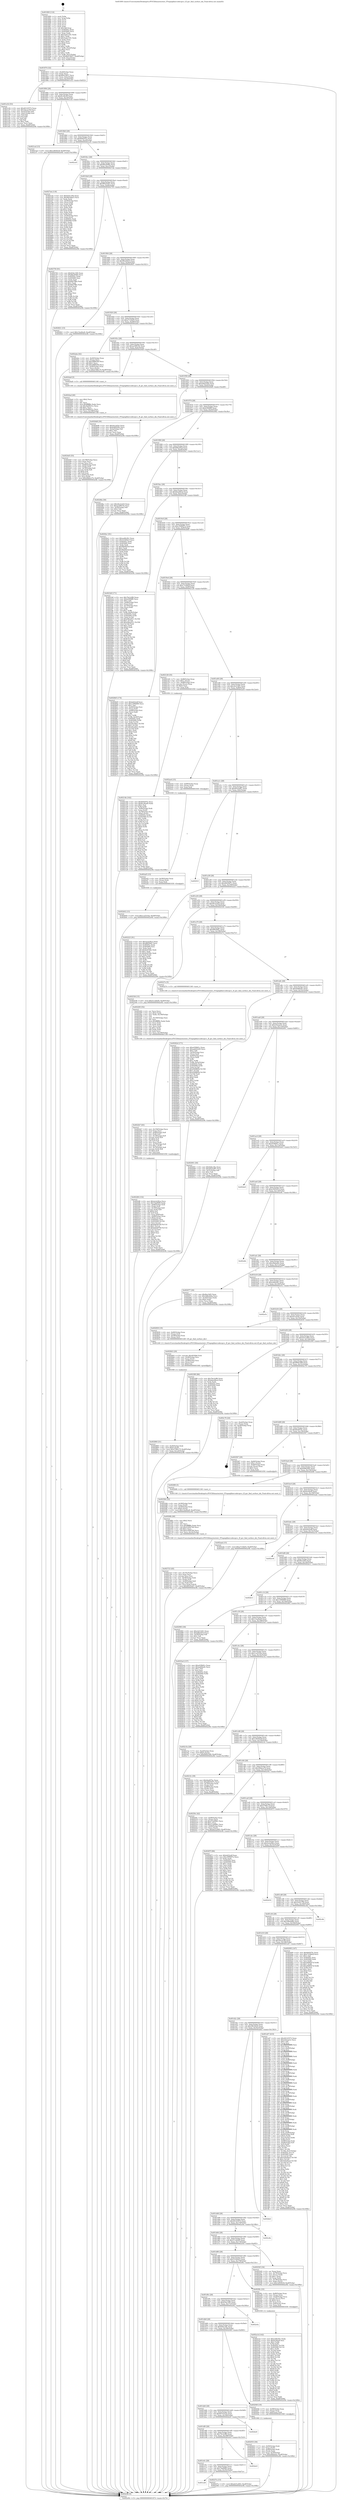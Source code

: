 digraph "0x401800" {
  label = "0x401800 (/mnt/c/Users/mathe/Desktop/tcc/POCII/binaries/extr_FFmpeglibavcodecqsv.c_ff_qsv_find_surface_idx_Final-ollvm.out::main(0))"
  labelloc = "t"
  node[shape=record]

  Entry [label="",width=0.3,height=0.3,shape=circle,fillcolor=black,style=filled]
  "0x401874" [label="{
     0x401874 [32]\l
     | [instrs]\l
     &nbsp;&nbsp;0x401874 \<+6\>: mov -0xa8(%rbp),%eax\l
     &nbsp;&nbsp;0x40187a \<+2\>: mov %eax,%ecx\l
     &nbsp;&nbsp;0x40187c \<+6\>: sub $0x8b410657,%ecx\l
     &nbsp;&nbsp;0x401882 \<+6\>: mov %eax,-0xbc(%rbp)\l
     &nbsp;&nbsp;0x401888 \<+6\>: mov %ecx,-0xc0(%rbp)\l
     &nbsp;&nbsp;0x40188e \<+6\>: je 0000000000401e32 \<main+0x632\>\l
  }"]
  "0x401e32" [label="{
     0x401e32 [53]\l
     | [instrs]\l
     &nbsp;&nbsp;0x401e32 \<+5\>: mov $0x40143572,%eax\l
     &nbsp;&nbsp;0x401e37 \<+5\>: mov $0x3dcaa1f6,%ecx\l
     &nbsp;&nbsp;0x401e3c \<+6\>: mov -0xa2(%rbp),%dl\l
     &nbsp;&nbsp;0x401e42 \<+7\>: mov -0xa1(%rbp),%sil\l
     &nbsp;&nbsp;0x401e49 \<+3\>: mov %dl,%dil\l
     &nbsp;&nbsp;0x401e4c \<+3\>: and %sil,%dil\l
     &nbsp;&nbsp;0x401e4f \<+3\>: xor %sil,%dl\l
     &nbsp;&nbsp;0x401e52 \<+3\>: or %dl,%dil\l
     &nbsp;&nbsp;0x401e55 \<+4\>: test $0x1,%dil\l
     &nbsp;&nbsp;0x401e59 \<+3\>: cmovne %ecx,%eax\l
     &nbsp;&nbsp;0x401e5c \<+6\>: mov %eax,-0xa8(%rbp)\l
     &nbsp;&nbsp;0x401e62 \<+5\>: jmp 0000000000402e9b \<main+0x169b\>\l
  }"]
  "0x401894" [label="{
     0x401894 [28]\l
     | [instrs]\l
     &nbsp;&nbsp;0x401894 \<+5\>: jmp 0000000000401899 \<main+0x99\>\l
     &nbsp;&nbsp;0x401899 \<+6\>: mov -0xbc(%rbp),%eax\l
     &nbsp;&nbsp;0x40189f \<+5\>: sub $0x8ccf0c69,%eax\l
     &nbsp;&nbsp;0x4018a4 \<+6\>: mov %eax,-0xc4(%rbp)\l
     &nbsp;&nbsp;0x4018aa \<+6\>: je 00000000004021ed \<main+0x9ed\>\l
  }"]
  "0x402e9b" [label="{
     0x402e9b [5]\l
     | [instrs]\l
     &nbsp;&nbsp;0x402e9b \<+5\>: jmp 0000000000401874 \<main+0x74\>\l
  }"]
  "0x401800" [label="{
     0x401800 [116]\l
     | [instrs]\l
     &nbsp;&nbsp;0x401800 \<+1\>: push %rbp\l
     &nbsp;&nbsp;0x401801 \<+3\>: mov %rsp,%rbp\l
     &nbsp;&nbsp;0x401804 \<+2\>: push %r15\l
     &nbsp;&nbsp;0x401806 \<+2\>: push %r14\l
     &nbsp;&nbsp;0x401808 \<+2\>: push %r13\l
     &nbsp;&nbsp;0x40180a \<+2\>: push %r12\l
     &nbsp;&nbsp;0x40180c \<+1\>: push %rbx\l
     &nbsp;&nbsp;0x40180d \<+7\>: sub $0x1b8,%rsp\l
     &nbsp;&nbsp;0x401814 \<+7\>: mov 0x40505c,%eax\l
     &nbsp;&nbsp;0x40181b \<+7\>: mov 0x405060,%ecx\l
     &nbsp;&nbsp;0x401822 \<+2\>: mov %eax,%edx\l
     &nbsp;&nbsp;0x401824 \<+6\>: sub $0x5ada1241,%edx\l
     &nbsp;&nbsp;0x40182a \<+3\>: sub $0x1,%edx\l
     &nbsp;&nbsp;0x40182d \<+6\>: add $0x5ada1241,%edx\l
     &nbsp;&nbsp;0x401833 \<+3\>: imul %edx,%eax\l
     &nbsp;&nbsp;0x401836 \<+3\>: and $0x1,%eax\l
     &nbsp;&nbsp;0x401839 \<+3\>: cmp $0x0,%eax\l
     &nbsp;&nbsp;0x40183c \<+4\>: sete %r8b\l
     &nbsp;&nbsp;0x401840 \<+4\>: and $0x1,%r8b\l
     &nbsp;&nbsp;0x401844 \<+7\>: mov %r8b,-0xa2(%rbp)\l
     &nbsp;&nbsp;0x40184b \<+3\>: cmp $0xa,%ecx\l
     &nbsp;&nbsp;0x40184e \<+4\>: setl %r8b\l
     &nbsp;&nbsp;0x401852 \<+4\>: and $0x1,%r8b\l
     &nbsp;&nbsp;0x401856 \<+7\>: mov %r8b,-0xa1(%rbp)\l
     &nbsp;&nbsp;0x40185d \<+10\>: movl $0x8b410657,-0xa8(%rbp)\l
     &nbsp;&nbsp;0x401867 \<+6\>: mov %edi,-0xac(%rbp)\l
     &nbsp;&nbsp;0x40186d \<+7\>: mov %rsi,-0xb8(%rbp)\l
  }"]
  Exit [label="",width=0.3,height=0.3,shape=circle,fillcolor=black,style=filled,peripheries=2]
  "0x4021ed" [label="{
     0x4021ed [15]\l
     | [instrs]\l
     &nbsp;&nbsp;0x4021ed \<+10\>: movl $0x1d93023f,-0xa8(%rbp)\l
     &nbsp;&nbsp;0x4021f7 \<+5\>: jmp 0000000000402e9b \<main+0x169b\>\l
  }"]
  "0x4018b0" [label="{
     0x4018b0 [28]\l
     | [instrs]\l
     &nbsp;&nbsp;0x4018b0 \<+5\>: jmp 00000000004018b5 \<main+0xb5\>\l
     &nbsp;&nbsp;0x4018b5 \<+6\>: mov -0xbc(%rbp),%eax\l
     &nbsp;&nbsp;0x4018bb \<+5\>: sub $0x8d45f7fc,%eax\l
     &nbsp;&nbsp;0x4018c0 \<+6\>: mov %eax,-0xc8(%rbp)\l
     &nbsp;&nbsp;0x4018c6 \<+6\>: je 0000000000402cd3 \<main+0x14d3\>\l
  }"]
  "0x402b02" [label="{
     0x402b02 [15]\l
     | [instrs]\l
     &nbsp;&nbsp;0x402b02 \<+10\>: movl $0x1ca531ba,-0xa8(%rbp)\l
     &nbsp;&nbsp;0x402b0c \<+5\>: jmp 0000000000402e9b \<main+0x169b\>\l
  }"]
  "0x402cd3" [label="{
     0x402cd3\l
  }", style=dashed]
  "0x4018cc" [label="{
     0x4018cc [28]\l
     | [instrs]\l
     &nbsp;&nbsp;0x4018cc \<+5\>: jmp 00000000004018d1 \<main+0xd1\>\l
     &nbsp;&nbsp;0x4018d1 \<+6\>: mov -0xbc(%rbp),%eax\l
     &nbsp;&nbsp;0x4018d7 \<+5\>: sub $0x8fa3048a,%eax\l
     &nbsp;&nbsp;0x4018dc \<+6\>: mov %eax,-0xcc(%rbp)\l
     &nbsp;&nbsp;0x4018e2 \<+6\>: je 00000000004027ab \<main+0xfab\>\l
  }"]
  "0x402af3" [label="{
     0x402af3 [15]\l
     | [instrs]\l
     &nbsp;&nbsp;0x402af3 \<+4\>: mov -0x58(%rbp),%rax\l
     &nbsp;&nbsp;0x402af7 \<+3\>: mov (%rax),%rax\l
     &nbsp;&nbsp;0x402afa \<+3\>: mov %rax,%rdi\l
     &nbsp;&nbsp;0x402afd \<+5\>: call 0000000000401030 \<free@plt\>\l
     | [calls]\l
     &nbsp;&nbsp;0x401030 \{1\} (unknown)\l
  }"]
  "0x4027ab" [label="{
     0x4027ab [118]\l
     | [instrs]\l
     &nbsp;&nbsp;0x4027ab \<+5\>: mov $0x63dc10f2,%eax\l
     &nbsp;&nbsp;0x4027b0 \<+5\>: mov $0x98cb9dc5,%ecx\l
     &nbsp;&nbsp;0x4027b5 \<+2\>: xor %edx,%edx\l
     &nbsp;&nbsp;0x4027b7 \<+4\>: mov -0x50(%rbp),%rsi\l
     &nbsp;&nbsp;0x4027bb \<+2\>: mov (%rsi),%edi\l
     &nbsp;&nbsp;0x4027bd \<+3\>: mov %edx,%r8d\l
     &nbsp;&nbsp;0x4027c0 \<+3\>: sub %edi,%r8d\l
     &nbsp;&nbsp;0x4027c3 \<+2\>: mov %edx,%edi\l
     &nbsp;&nbsp;0x4027c5 \<+3\>: sub $0x1,%edi\l
     &nbsp;&nbsp;0x4027c8 \<+3\>: add %edi,%r8d\l
     &nbsp;&nbsp;0x4027cb \<+2\>: mov %edx,%edi\l
     &nbsp;&nbsp;0x4027cd \<+3\>: sub %r8d,%edi\l
     &nbsp;&nbsp;0x4027d0 \<+4\>: mov -0x50(%rbp),%rsi\l
     &nbsp;&nbsp;0x4027d4 \<+2\>: mov %edi,(%rsi)\l
     &nbsp;&nbsp;0x4027d6 \<+7\>: mov 0x40505c,%edi\l
     &nbsp;&nbsp;0x4027dd \<+8\>: mov 0x405060,%r8d\l
     &nbsp;&nbsp;0x4027e5 \<+3\>: sub $0x1,%edx\l
     &nbsp;&nbsp;0x4027e8 \<+3\>: mov %edi,%r9d\l
     &nbsp;&nbsp;0x4027eb \<+3\>: add %edx,%r9d\l
     &nbsp;&nbsp;0x4027ee \<+4\>: imul %r9d,%edi\l
     &nbsp;&nbsp;0x4027f2 \<+3\>: and $0x1,%edi\l
     &nbsp;&nbsp;0x4027f5 \<+3\>: cmp $0x0,%edi\l
     &nbsp;&nbsp;0x4027f8 \<+4\>: sete %r10b\l
     &nbsp;&nbsp;0x4027fc \<+4\>: cmp $0xa,%r8d\l
     &nbsp;&nbsp;0x402800 \<+4\>: setl %r11b\l
     &nbsp;&nbsp;0x402804 \<+3\>: mov %r10b,%bl\l
     &nbsp;&nbsp;0x402807 \<+3\>: and %r11b,%bl\l
     &nbsp;&nbsp;0x40280a \<+3\>: xor %r11b,%r10b\l
     &nbsp;&nbsp;0x40280d \<+3\>: or %r10b,%bl\l
     &nbsp;&nbsp;0x402810 \<+3\>: test $0x1,%bl\l
     &nbsp;&nbsp;0x402813 \<+3\>: cmovne %ecx,%eax\l
     &nbsp;&nbsp;0x402816 \<+6\>: mov %eax,-0xa8(%rbp)\l
     &nbsp;&nbsp;0x40281c \<+5\>: jmp 0000000000402e9b \<main+0x169b\>\l
  }"]
  "0x4018e8" [label="{
     0x4018e8 [28]\l
     | [instrs]\l
     &nbsp;&nbsp;0x4018e8 \<+5\>: jmp 00000000004018ed \<main+0xed\>\l
     &nbsp;&nbsp;0x4018ed \<+6\>: mov -0xbc(%rbp),%eax\l
     &nbsp;&nbsp;0x4018f3 \<+5\>: sub $0x98525e67,%eax\l
     &nbsp;&nbsp;0x4018f8 \<+6\>: mov %eax,-0xd0(%rbp)\l
     &nbsp;&nbsp;0x4018fe \<+6\>: je 0000000000402750 \<main+0xf50\>\l
  }"]
  "0x402a1d" [label="{
     0x402a1d [142]\l
     | [instrs]\l
     &nbsp;&nbsp;0x402a1d \<+5\>: mov $0xea84cfb1,%edx\l
     &nbsp;&nbsp;0x402a22 \<+5\>: mov $0xba3fee8,%esi\l
     &nbsp;&nbsp;0x402a27 \<+3\>: mov $0x1,%r8b\l
     &nbsp;&nbsp;0x402a2a \<+3\>: xor %r9d,%r9d\l
     &nbsp;&nbsp;0x402a2d \<+8\>: mov 0x40505c,%r10d\l
     &nbsp;&nbsp;0x402a35 \<+8\>: mov 0x405060,%r11d\l
     &nbsp;&nbsp;0x402a3d \<+4\>: sub $0x1,%r9d\l
     &nbsp;&nbsp;0x402a41 \<+3\>: mov %r10d,%ebx\l
     &nbsp;&nbsp;0x402a44 \<+3\>: add %r9d,%ebx\l
     &nbsp;&nbsp;0x402a47 \<+4\>: imul %ebx,%r10d\l
     &nbsp;&nbsp;0x402a4b \<+4\>: and $0x1,%r10d\l
     &nbsp;&nbsp;0x402a4f \<+4\>: cmp $0x0,%r10d\l
     &nbsp;&nbsp;0x402a53 \<+4\>: sete %r14b\l
     &nbsp;&nbsp;0x402a57 \<+4\>: cmp $0xa,%r11d\l
     &nbsp;&nbsp;0x402a5b \<+4\>: setl %r15b\l
     &nbsp;&nbsp;0x402a5f \<+3\>: mov %r14b,%r12b\l
     &nbsp;&nbsp;0x402a62 \<+4\>: xor $0xff,%r12b\l
     &nbsp;&nbsp;0x402a66 \<+3\>: mov %r15b,%r13b\l
     &nbsp;&nbsp;0x402a69 \<+4\>: xor $0xff,%r13b\l
     &nbsp;&nbsp;0x402a6d \<+4\>: xor $0x0,%r8b\l
     &nbsp;&nbsp;0x402a71 \<+3\>: mov %r12b,%al\l
     &nbsp;&nbsp;0x402a74 \<+2\>: and $0x0,%al\l
     &nbsp;&nbsp;0x402a76 \<+3\>: and %r8b,%r14b\l
     &nbsp;&nbsp;0x402a79 \<+3\>: mov %r13b,%cl\l
     &nbsp;&nbsp;0x402a7c \<+3\>: and $0x0,%cl\l
     &nbsp;&nbsp;0x402a7f \<+3\>: and %r8b,%r15b\l
     &nbsp;&nbsp;0x402a82 \<+3\>: or %r14b,%al\l
     &nbsp;&nbsp;0x402a85 \<+3\>: or %r15b,%cl\l
     &nbsp;&nbsp;0x402a88 \<+2\>: xor %cl,%al\l
     &nbsp;&nbsp;0x402a8a \<+3\>: or %r13b,%r12b\l
     &nbsp;&nbsp;0x402a8d \<+4\>: xor $0xff,%r12b\l
     &nbsp;&nbsp;0x402a91 \<+4\>: or $0x0,%r8b\l
     &nbsp;&nbsp;0x402a95 \<+3\>: and %r8b,%r12b\l
     &nbsp;&nbsp;0x402a98 \<+3\>: or %r12b,%al\l
     &nbsp;&nbsp;0x402a9b \<+2\>: test $0x1,%al\l
     &nbsp;&nbsp;0x402a9d \<+3\>: cmovne %esi,%edx\l
     &nbsp;&nbsp;0x402aa0 \<+6\>: mov %edx,-0xa8(%rbp)\l
     &nbsp;&nbsp;0x402aa6 \<+5\>: jmp 0000000000402e9b \<main+0x169b\>\l
  }"]
  "0x402750" [label="{
     0x402750 [91]\l
     | [instrs]\l
     &nbsp;&nbsp;0x402750 \<+5\>: mov $0x63dc10f2,%eax\l
     &nbsp;&nbsp;0x402755 \<+5\>: mov $0x8fa3048a,%ecx\l
     &nbsp;&nbsp;0x40275a \<+7\>: mov 0x40505c,%edx\l
     &nbsp;&nbsp;0x402761 \<+7\>: mov 0x405060,%esi\l
     &nbsp;&nbsp;0x402768 \<+2\>: mov %edx,%edi\l
     &nbsp;&nbsp;0x40276a \<+6\>: add $0x8d47ffbe,%edi\l
     &nbsp;&nbsp;0x402770 \<+3\>: sub $0x1,%edi\l
     &nbsp;&nbsp;0x402773 \<+6\>: sub $0x8d47ffbe,%edi\l
     &nbsp;&nbsp;0x402779 \<+3\>: imul %edi,%edx\l
     &nbsp;&nbsp;0x40277c \<+3\>: and $0x1,%edx\l
     &nbsp;&nbsp;0x40277f \<+3\>: cmp $0x0,%edx\l
     &nbsp;&nbsp;0x402782 \<+4\>: sete %r8b\l
     &nbsp;&nbsp;0x402786 \<+3\>: cmp $0xa,%esi\l
     &nbsp;&nbsp;0x402789 \<+4\>: setl %r9b\l
     &nbsp;&nbsp;0x40278d \<+3\>: mov %r8b,%r10b\l
     &nbsp;&nbsp;0x402790 \<+3\>: and %r9b,%r10b\l
     &nbsp;&nbsp;0x402793 \<+3\>: xor %r9b,%r8b\l
     &nbsp;&nbsp;0x402796 \<+3\>: or %r8b,%r10b\l
     &nbsp;&nbsp;0x402799 \<+4\>: test $0x1,%r10b\l
     &nbsp;&nbsp;0x40279d \<+3\>: cmovne %ecx,%eax\l
     &nbsp;&nbsp;0x4027a0 \<+6\>: mov %eax,-0xa8(%rbp)\l
     &nbsp;&nbsp;0x4027a6 \<+5\>: jmp 0000000000402e9b \<main+0x169b\>\l
  }"]
  "0x401904" [label="{
     0x401904 [28]\l
     | [instrs]\l
     &nbsp;&nbsp;0x401904 \<+5\>: jmp 0000000000401909 \<main+0x109\>\l
     &nbsp;&nbsp;0x401909 \<+6\>: mov -0xbc(%rbp),%eax\l
     &nbsp;&nbsp;0x40190f \<+5\>: sub $0x98cb9dc5,%eax\l
     &nbsp;&nbsp;0x401914 \<+6\>: mov %eax,-0xd4(%rbp)\l
     &nbsp;&nbsp;0x40191a \<+6\>: je 0000000000402821 \<main+0x1021\>\l
  }"]
  "0x402860" [label="{
     0x402860 [31]\l
     | [instrs]\l
     &nbsp;&nbsp;0x402860 \<+4\>: mov -0x40(%rbp),%rdi\l
     &nbsp;&nbsp;0x402864 \<+6\>: movl $0x0,(%rdi)\l
     &nbsp;&nbsp;0x40286a \<+10\>: movl $0x2768cc7f,-0xa8(%rbp)\l
     &nbsp;&nbsp;0x402874 \<+6\>: mov %eax,-0x1a0(%rbp)\l
     &nbsp;&nbsp;0x40287a \<+5\>: jmp 0000000000402e9b \<main+0x169b\>\l
  }"]
  "0x402821" [label="{
     0x402821 [15]\l
     | [instrs]\l
     &nbsp;&nbsp;0x402821 \<+10\>: movl $0x13ea9ea9,-0xa8(%rbp)\l
     &nbsp;&nbsp;0x40282b \<+5\>: jmp 0000000000402e9b \<main+0x169b\>\l
  }"]
  "0x401920" [label="{
     0x401920 [28]\l
     | [instrs]\l
     &nbsp;&nbsp;0x401920 \<+5\>: jmp 0000000000401925 \<main+0x125\>\l
     &nbsp;&nbsp;0x401925 \<+6\>: mov -0xbc(%rbp),%eax\l
     &nbsp;&nbsp;0x40192b \<+5\>: sub $0xa713fa03,%eax\l
     &nbsp;&nbsp;0x401930 \<+6\>: mov %eax,-0xd8(%rbp)\l
     &nbsp;&nbsp;0x401936 \<+6\>: je 0000000000402aba \<main+0x12ba\>\l
  }"]
  "0x402843" [label="{
     0x402843 [29]\l
     | [instrs]\l
     &nbsp;&nbsp;0x402843 \<+10\>: movabs $0x4030b6,%rdi\l
     &nbsp;&nbsp;0x40284d \<+4\>: mov -0x48(%rbp),%rsi\l
     &nbsp;&nbsp;0x402851 \<+2\>: mov %eax,(%rsi)\l
     &nbsp;&nbsp;0x402853 \<+4\>: mov -0x48(%rbp),%rsi\l
     &nbsp;&nbsp;0x402857 \<+2\>: mov (%rsi),%esi\l
     &nbsp;&nbsp;0x402859 \<+2\>: mov $0x0,%al\l
     &nbsp;&nbsp;0x40285b \<+5\>: call 0000000000401040 \<printf@plt\>\l
     | [calls]\l
     &nbsp;&nbsp;0x401040 \{1\} (unknown)\l
  }"]
  "0x402aba" [label="{
     0x402aba [42]\l
     | [instrs]\l
     &nbsp;&nbsp;0x402aba \<+4\>: mov -0x40(%rbp),%rax\l
     &nbsp;&nbsp;0x402abe \<+2\>: mov (%rax),%ecx\l
     &nbsp;&nbsp;0x402ac0 \<+6\>: sub $0x28f843fd,%ecx\l
     &nbsp;&nbsp;0x402ac6 \<+3\>: add $0x1,%ecx\l
     &nbsp;&nbsp;0x402ac9 \<+6\>: add $0x28f843fd,%ecx\l
     &nbsp;&nbsp;0x402acf \<+4\>: mov -0x40(%rbp),%rax\l
     &nbsp;&nbsp;0x402ad3 \<+2\>: mov %ecx,(%rax)\l
     &nbsp;&nbsp;0x402ad5 \<+10\>: movl $0x2768cc7f,-0xa8(%rbp)\l
     &nbsp;&nbsp;0x402adf \<+5\>: jmp 0000000000402e9b \<main+0x169b\>\l
  }"]
  "0x40193c" [label="{
     0x40193c [28]\l
     | [instrs]\l
     &nbsp;&nbsp;0x40193c \<+5\>: jmp 0000000000401941 \<main+0x141\>\l
     &nbsp;&nbsp;0x401941 \<+6\>: mov -0xbc(%rbp),%eax\l
     &nbsp;&nbsp;0x401947 \<+5\>: sub $0xaa398142,%eax\l
     &nbsp;&nbsp;0x40194c \<+6\>: mov %eax,-0xdc(%rbp)\l
     &nbsp;&nbsp;0x401952 \<+6\>: je 00000000004024a8 \<main+0xca8\>\l
  }"]
  "0x402723" [label="{
     0x402723 [45]\l
     | [instrs]\l
     &nbsp;&nbsp;0x402723 \<+6\>: mov -0x19c(%rbp),%ecx\l
     &nbsp;&nbsp;0x402729 \<+3\>: imul %eax,%ecx\l
     &nbsp;&nbsp;0x40272c \<+3\>: movslq %ecx,%rsi\l
     &nbsp;&nbsp;0x40272f \<+4\>: mov -0x58(%rbp),%rdi\l
     &nbsp;&nbsp;0x402733 \<+3\>: mov (%rdi),%rdi\l
     &nbsp;&nbsp;0x402736 \<+4\>: mov -0x50(%rbp),%r8\l
     &nbsp;&nbsp;0x40273a \<+3\>: movslq (%r8),%r8\l
     &nbsp;&nbsp;0x40273d \<+4\>: mov %rsi,(%rdi,%r8,8)\l
     &nbsp;&nbsp;0x402741 \<+10\>: movl $0x98525e67,-0xa8(%rbp)\l
     &nbsp;&nbsp;0x40274b \<+5\>: jmp 0000000000402e9b \<main+0x169b\>\l
  }"]
  "0x4024a8" [label="{
     0x4024a8 [5]\l
     | [instrs]\l
     &nbsp;&nbsp;0x4024a8 \<+5\>: call 0000000000401160 \<next_i\>\l
     | [calls]\l
     &nbsp;&nbsp;0x401160 \{1\} (/mnt/c/Users/mathe/Desktop/tcc/POCII/binaries/extr_FFmpeglibavcodecqsv.c_ff_qsv_find_surface_idx_Final-ollvm.out::next_i)\l
  }"]
  "0x401958" [label="{
     0x401958 [28]\l
     | [instrs]\l
     &nbsp;&nbsp;0x401958 \<+5\>: jmp 000000000040195d \<main+0x15d\>\l
     &nbsp;&nbsp;0x40195d \<+6\>: mov -0xbc(%rbp),%eax\l
     &nbsp;&nbsp;0x401963 \<+5\>: sub $0xadd22245,%eax\l
     &nbsp;&nbsp;0x401968 \<+6\>: mov %eax,-0xe0(%rbp)\l
     &nbsp;&nbsp;0x40196e \<+6\>: je 00000000004026d8 \<main+0xed8\>\l
  }"]
  "0x4026fb" [label="{
     0x4026fb [40]\l
     | [instrs]\l
     &nbsp;&nbsp;0x4026fb \<+5\>: mov $0x2,%ecx\l
     &nbsp;&nbsp;0x402700 \<+1\>: cltd\l
     &nbsp;&nbsp;0x402701 \<+2\>: idiv %ecx\l
     &nbsp;&nbsp;0x402703 \<+6\>: imul $0xfffffffe,%edx,%ecx\l
     &nbsp;&nbsp;0x402709 \<+6\>: sub $0x2160b764,%ecx\l
     &nbsp;&nbsp;0x40270f \<+3\>: add $0x1,%ecx\l
     &nbsp;&nbsp;0x402712 \<+6\>: add $0x2160b764,%ecx\l
     &nbsp;&nbsp;0x402718 \<+6\>: mov %ecx,-0x19c(%rbp)\l
     &nbsp;&nbsp;0x40271e \<+5\>: call 0000000000401160 \<next_i\>\l
     | [calls]\l
     &nbsp;&nbsp;0x401160 \{1\} (/mnt/c/Users/mathe/Desktop/tcc/POCII/binaries/extr_FFmpeglibavcodecqsv.c_ff_qsv_find_surface_idx_Final-ollvm.out::next_i)\l
  }"]
  "0x4026d8" [label="{
     0x4026d8 [30]\l
     | [instrs]\l
     &nbsp;&nbsp;0x4026d8 \<+5\>: mov $0xeb1af3ae,%eax\l
     &nbsp;&nbsp;0x4026dd \<+5\>: mov $0xfe86204e,%ecx\l
     &nbsp;&nbsp;0x4026e2 \<+3\>: mov -0x2a(%rbp),%dl\l
     &nbsp;&nbsp;0x4026e5 \<+3\>: test $0x1,%dl\l
     &nbsp;&nbsp;0x4026e8 \<+3\>: cmovne %ecx,%eax\l
     &nbsp;&nbsp;0x4026eb \<+6\>: mov %eax,-0xa8(%rbp)\l
     &nbsp;&nbsp;0x4026f1 \<+5\>: jmp 0000000000402e9b \<main+0x169b\>\l
  }"]
  "0x401974" [label="{
     0x401974 [28]\l
     | [instrs]\l
     &nbsp;&nbsp;0x401974 \<+5\>: jmp 0000000000401979 \<main+0x179\>\l
     &nbsp;&nbsp;0x401979 \<+6\>: mov -0xbc(%rbp),%eax\l
     &nbsp;&nbsp;0x40197f \<+5\>: sub $0xb39f4ff0,%eax\l
     &nbsp;&nbsp;0x401984 \<+6\>: mov %eax,-0xe4(%rbp)\l
     &nbsp;&nbsp;0x40198a \<+6\>: je 000000000040248a \<main+0xc8a\>\l
  }"]
  "0x402584" [label="{
     0x402584 [32]\l
     | [instrs]\l
     &nbsp;&nbsp;0x402584 \<+4\>: mov -0x58(%rbp),%rdi\l
     &nbsp;&nbsp;0x402588 \<+3\>: mov %rax,(%rdi)\l
     &nbsp;&nbsp;0x40258b \<+4\>: mov -0x50(%rbp),%rax\l
     &nbsp;&nbsp;0x40258f \<+6\>: movl $0x0,(%rax)\l
     &nbsp;&nbsp;0x402595 \<+10\>: movl $0x13ea9ea9,-0xa8(%rbp)\l
     &nbsp;&nbsp;0x40259f \<+5\>: jmp 0000000000402e9b \<main+0x169b\>\l
  }"]
  "0x40248a" [label="{
     0x40248a [30]\l
     | [instrs]\l
     &nbsp;&nbsp;0x40248a \<+5\>: mov $0xd4c2cb25,%eax\l
     &nbsp;&nbsp;0x40248f \<+5\>: mov $0xaa398142,%ecx\l
     &nbsp;&nbsp;0x402494 \<+3\>: mov -0x2b(%rbp),%dl\l
     &nbsp;&nbsp;0x402497 \<+3\>: test $0x1,%dl\l
     &nbsp;&nbsp;0x40249a \<+3\>: cmovne %ecx,%eax\l
     &nbsp;&nbsp;0x40249d \<+6\>: mov %eax,-0xa8(%rbp)\l
     &nbsp;&nbsp;0x4024a3 \<+5\>: jmp 0000000000402e9b \<main+0x169b\>\l
  }"]
  "0x401990" [label="{
     0x401990 [28]\l
     | [instrs]\l
     &nbsp;&nbsp;0x401990 \<+5\>: jmp 0000000000401995 \<main+0x195\>\l
     &nbsp;&nbsp;0x401995 \<+6\>: mov -0xbc(%rbp),%eax\l
     &nbsp;&nbsp;0x40199b \<+5\>: sub $0xb8b2d5cf,%eax\l
     &nbsp;&nbsp;0x4019a0 \<+6\>: mov %eax,-0xe8(%rbp)\l
     &nbsp;&nbsp;0x4019a6 \<+6\>: je 00000000004029a1 \<main+0x11a1\>\l
  }"]
  "0x4024d5" [label="{
     0x4024d5 [55]\l
     | [instrs]\l
     &nbsp;&nbsp;0x4024d5 \<+6\>: mov -0x198(%rbp),%ecx\l
     &nbsp;&nbsp;0x4024db \<+3\>: imul %eax,%ecx\l
     &nbsp;&nbsp;0x4024de \<+3\>: movslq %ecx,%rsi\l
     &nbsp;&nbsp;0x4024e1 \<+4\>: mov -0x80(%rbp),%rdi\l
     &nbsp;&nbsp;0x4024e5 \<+3\>: mov (%rdi),%rdi\l
     &nbsp;&nbsp;0x4024e8 \<+4\>: mov -0x78(%rbp),%r8\l
     &nbsp;&nbsp;0x4024ec \<+3\>: movslq (%r8),%r8\l
     &nbsp;&nbsp;0x4024ef \<+4\>: shl $0x4,%r8\l
     &nbsp;&nbsp;0x4024f3 \<+3\>: add %r8,%rdi\l
     &nbsp;&nbsp;0x4024f6 \<+4\>: mov 0x8(%rdi),%rdi\l
     &nbsp;&nbsp;0x4024fa \<+3\>: mov %rsi,(%rdi)\l
     &nbsp;&nbsp;0x4024fd \<+10\>: movl $0x26bbca74,-0xa8(%rbp)\l
     &nbsp;&nbsp;0x402507 \<+5\>: jmp 0000000000402e9b \<main+0x169b\>\l
  }"]
  "0x4029a1" [label="{
     0x4029a1 [91]\l
     | [instrs]\l
     &nbsp;&nbsp;0x4029a1 \<+5\>: mov $0xea84cfb1,%eax\l
     &nbsp;&nbsp;0x4029a6 \<+5\>: mov $0x51f364c5,%ecx\l
     &nbsp;&nbsp;0x4029ab \<+7\>: mov 0x40505c,%edx\l
     &nbsp;&nbsp;0x4029b2 \<+7\>: mov 0x405060,%esi\l
     &nbsp;&nbsp;0x4029b9 \<+2\>: mov %edx,%edi\l
     &nbsp;&nbsp;0x4029bb \<+6\>: sub $0x9b64b5c8,%edi\l
     &nbsp;&nbsp;0x4029c1 \<+3\>: sub $0x1,%edi\l
     &nbsp;&nbsp;0x4029c4 \<+6\>: add $0x9b64b5c8,%edi\l
     &nbsp;&nbsp;0x4029ca \<+3\>: imul %edi,%edx\l
     &nbsp;&nbsp;0x4029cd \<+3\>: and $0x1,%edx\l
     &nbsp;&nbsp;0x4029d0 \<+3\>: cmp $0x0,%edx\l
     &nbsp;&nbsp;0x4029d3 \<+4\>: sete %r8b\l
     &nbsp;&nbsp;0x4029d7 \<+3\>: cmp $0xa,%esi\l
     &nbsp;&nbsp;0x4029da \<+4\>: setl %r9b\l
     &nbsp;&nbsp;0x4029de \<+3\>: mov %r8b,%r10b\l
     &nbsp;&nbsp;0x4029e1 \<+3\>: and %r9b,%r10b\l
     &nbsp;&nbsp;0x4029e4 \<+3\>: xor %r9b,%r8b\l
     &nbsp;&nbsp;0x4029e7 \<+3\>: or %r8b,%r10b\l
     &nbsp;&nbsp;0x4029ea \<+4\>: test $0x1,%r10b\l
     &nbsp;&nbsp;0x4029ee \<+3\>: cmovne %ecx,%eax\l
     &nbsp;&nbsp;0x4029f1 \<+6\>: mov %eax,-0xa8(%rbp)\l
     &nbsp;&nbsp;0x4029f7 \<+5\>: jmp 0000000000402e9b \<main+0x169b\>\l
  }"]
  "0x4019ac" [label="{
     0x4019ac [28]\l
     | [instrs]\l
     &nbsp;&nbsp;0x4019ac \<+5\>: jmp 00000000004019b1 \<main+0x1b1\>\l
     &nbsp;&nbsp;0x4019b1 \<+6\>: mov -0xbc(%rbp),%eax\l
     &nbsp;&nbsp;0x4019b7 \<+5\>: sub $0xbbed4bcd,%eax\l
     &nbsp;&nbsp;0x4019bc \<+6\>: mov %eax,-0xec(%rbp)\l
     &nbsp;&nbsp;0x4019c2 \<+6\>: je 00000000004023df \<main+0xbdf\>\l
  }"]
  "0x4024ad" [label="{
     0x4024ad [40]\l
     | [instrs]\l
     &nbsp;&nbsp;0x4024ad \<+5\>: mov $0x2,%ecx\l
     &nbsp;&nbsp;0x4024b2 \<+1\>: cltd\l
     &nbsp;&nbsp;0x4024b3 \<+2\>: idiv %ecx\l
     &nbsp;&nbsp;0x4024b5 \<+6\>: imul $0xfffffffe,%edx,%ecx\l
     &nbsp;&nbsp;0x4024bb \<+6\>: sub $0x3bd0b31c,%ecx\l
     &nbsp;&nbsp;0x4024c1 \<+3\>: add $0x1,%ecx\l
     &nbsp;&nbsp;0x4024c4 \<+6\>: add $0x3bd0b31c,%ecx\l
     &nbsp;&nbsp;0x4024ca \<+6\>: mov %ecx,-0x198(%rbp)\l
     &nbsp;&nbsp;0x4024d0 \<+5\>: call 0000000000401160 \<next_i\>\l
     | [calls]\l
     &nbsp;&nbsp;0x401160 \{1\} (/mnt/c/Users/mathe/Desktop/tcc/POCII/binaries/extr_FFmpeglibavcodecqsv.c_ff_qsv_find_surface_idx_Final-ollvm.out::next_i)\l
  }"]
  "0x4023df" [label="{
     0x4023df [171]\l
     | [instrs]\l
     &nbsp;&nbsp;0x4023df \<+5\>: mov $0x76e3cf80,%eax\l
     &nbsp;&nbsp;0x4023e4 \<+5\>: mov $0xb39f4ff0,%ecx\l
     &nbsp;&nbsp;0x4023e9 \<+2\>: mov $0x1,%dl\l
     &nbsp;&nbsp;0x4023eb \<+4\>: mov -0x68(%rbp),%rsi\l
     &nbsp;&nbsp;0x4023ef \<+2\>: mov (%rsi),%edi\l
     &nbsp;&nbsp;0x4023f1 \<+4\>: mov -0x70(%rbp),%rsi\l
     &nbsp;&nbsp;0x4023f5 \<+2\>: cmp (%rsi),%edi\l
     &nbsp;&nbsp;0x4023f7 \<+4\>: setl %r8b\l
     &nbsp;&nbsp;0x4023fb \<+4\>: and $0x1,%r8b\l
     &nbsp;&nbsp;0x4023ff \<+4\>: mov %r8b,-0x2b(%rbp)\l
     &nbsp;&nbsp;0x402403 \<+7\>: mov 0x40505c,%edi\l
     &nbsp;&nbsp;0x40240a \<+8\>: mov 0x405060,%r9d\l
     &nbsp;&nbsp;0x402412 \<+3\>: mov %edi,%r10d\l
     &nbsp;&nbsp;0x402415 \<+7\>: sub $0xe9ba2911,%r10d\l
     &nbsp;&nbsp;0x40241c \<+4\>: sub $0x1,%r10d\l
     &nbsp;&nbsp;0x402420 \<+7\>: add $0xe9ba2911,%r10d\l
     &nbsp;&nbsp;0x402427 \<+4\>: imul %r10d,%edi\l
     &nbsp;&nbsp;0x40242b \<+3\>: and $0x1,%edi\l
     &nbsp;&nbsp;0x40242e \<+3\>: cmp $0x0,%edi\l
     &nbsp;&nbsp;0x402431 \<+4\>: sete %r8b\l
     &nbsp;&nbsp;0x402435 \<+4\>: cmp $0xa,%r9d\l
     &nbsp;&nbsp;0x402439 \<+4\>: setl %r11b\l
     &nbsp;&nbsp;0x40243d \<+3\>: mov %r8b,%bl\l
     &nbsp;&nbsp;0x402440 \<+3\>: xor $0xff,%bl\l
     &nbsp;&nbsp;0x402443 \<+3\>: mov %r11b,%r14b\l
     &nbsp;&nbsp;0x402446 \<+4\>: xor $0xff,%r14b\l
     &nbsp;&nbsp;0x40244a \<+3\>: xor $0x0,%dl\l
     &nbsp;&nbsp;0x40244d \<+3\>: mov %bl,%r15b\l
     &nbsp;&nbsp;0x402450 \<+4\>: and $0x0,%r15b\l
     &nbsp;&nbsp;0x402454 \<+3\>: and %dl,%r8b\l
     &nbsp;&nbsp;0x402457 \<+3\>: mov %r14b,%r12b\l
     &nbsp;&nbsp;0x40245a \<+4\>: and $0x0,%r12b\l
     &nbsp;&nbsp;0x40245e \<+3\>: and %dl,%r11b\l
     &nbsp;&nbsp;0x402461 \<+3\>: or %r8b,%r15b\l
     &nbsp;&nbsp;0x402464 \<+3\>: or %r11b,%r12b\l
     &nbsp;&nbsp;0x402467 \<+3\>: xor %r12b,%r15b\l
     &nbsp;&nbsp;0x40246a \<+3\>: or %r14b,%bl\l
     &nbsp;&nbsp;0x40246d \<+3\>: xor $0xff,%bl\l
     &nbsp;&nbsp;0x402470 \<+3\>: or $0x0,%dl\l
     &nbsp;&nbsp;0x402473 \<+2\>: and %dl,%bl\l
     &nbsp;&nbsp;0x402475 \<+3\>: or %bl,%r15b\l
     &nbsp;&nbsp;0x402478 \<+4\>: test $0x1,%r15b\l
     &nbsp;&nbsp;0x40247c \<+3\>: cmovne %ecx,%eax\l
     &nbsp;&nbsp;0x40247f \<+6\>: mov %eax,-0xa8(%rbp)\l
     &nbsp;&nbsp;0x402485 \<+5\>: jmp 0000000000402e9b \<main+0x169b\>\l
  }"]
  "0x4019c8" [label="{
     0x4019c8 [28]\l
     | [instrs]\l
     &nbsp;&nbsp;0x4019c8 \<+5\>: jmp 00000000004019cd \<main+0x1cd\>\l
     &nbsp;&nbsp;0x4019cd \<+6\>: mov -0xbc(%rbp),%eax\l
     &nbsp;&nbsp;0x4019d3 \<+5\>: sub $0xc599697e,%eax\l
     &nbsp;&nbsp;0x4019d8 \<+6\>: mov %eax,-0xf0(%rbp)\l
     &nbsp;&nbsp;0x4019de \<+6\>: je 00000000004028d5 \<main+0x10d5\>\l
  }"]
  "0x401e28" [label="{
     0x401e28\l
  }", style=dashed]
  "0x4028d5" [label="{
     0x4028d5 [174]\l
     | [instrs]\l
     &nbsp;&nbsp;0x4028d5 \<+5\>: mov $0xbd22edf,%eax\l
     &nbsp;&nbsp;0x4028da \<+5\>: mov $0x129946f0,%ecx\l
     &nbsp;&nbsp;0x4028df \<+2\>: mov $0x1,%dl\l
     &nbsp;&nbsp;0x4028e1 \<+4\>: mov -0x40(%rbp),%rsi\l
     &nbsp;&nbsp;0x4028e5 \<+2\>: mov (%rsi),%edi\l
     &nbsp;&nbsp;0x4028e7 \<+7\>: mov -0x88(%rbp),%rsi\l
     &nbsp;&nbsp;0x4028ee \<+2\>: cmp (%rsi),%edi\l
     &nbsp;&nbsp;0x4028f0 \<+4\>: setl %r8b\l
     &nbsp;&nbsp;0x4028f4 \<+4\>: and $0x1,%r8b\l
     &nbsp;&nbsp;0x4028f8 \<+4\>: mov %r8b,-0x29(%rbp)\l
     &nbsp;&nbsp;0x4028fc \<+7\>: mov 0x40505c,%edi\l
     &nbsp;&nbsp;0x402903 \<+8\>: mov 0x405060,%r9d\l
     &nbsp;&nbsp;0x40290b \<+3\>: mov %edi,%r10d\l
     &nbsp;&nbsp;0x40290e \<+7\>: sub $0x20cefde1,%r10d\l
     &nbsp;&nbsp;0x402915 \<+4\>: sub $0x1,%r10d\l
     &nbsp;&nbsp;0x402919 \<+7\>: add $0x20cefde1,%r10d\l
     &nbsp;&nbsp;0x402920 \<+4\>: imul %r10d,%edi\l
     &nbsp;&nbsp;0x402924 \<+3\>: and $0x1,%edi\l
     &nbsp;&nbsp;0x402927 \<+3\>: cmp $0x0,%edi\l
     &nbsp;&nbsp;0x40292a \<+4\>: sete %r8b\l
     &nbsp;&nbsp;0x40292e \<+4\>: cmp $0xa,%r9d\l
     &nbsp;&nbsp;0x402932 \<+4\>: setl %r11b\l
     &nbsp;&nbsp;0x402936 \<+3\>: mov %r8b,%bl\l
     &nbsp;&nbsp;0x402939 \<+3\>: xor $0xff,%bl\l
     &nbsp;&nbsp;0x40293c \<+3\>: mov %r11b,%r14b\l
     &nbsp;&nbsp;0x40293f \<+4\>: xor $0xff,%r14b\l
     &nbsp;&nbsp;0x402943 \<+3\>: xor $0x0,%dl\l
     &nbsp;&nbsp;0x402946 \<+3\>: mov %bl,%r15b\l
     &nbsp;&nbsp;0x402949 \<+4\>: and $0x0,%r15b\l
     &nbsp;&nbsp;0x40294d \<+3\>: and %dl,%r8b\l
     &nbsp;&nbsp;0x402950 \<+3\>: mov %r14b,%r12b\l
     &nbsp;&nbsp;0x402953 \<+4\>: and $0x0,%r12b\l
     &nbsp;&nbsp;0x402957 \<+3\>: and %dl,%r11b\l
     &nbsp;&nbsp;0x40295a \<+3\>: or %r8b,%r15b\l
     &nbsp;&nbsp;0x40295d \<+3\>: or %r11b,%r12b\l
     &nbsp;&nbsp;0x402960 \<+3\>: xor %r12b,%r15b\l
     &nbsp;&nbsp;0x402963 \<+3\>: or %r14b,%bl\l
     &nbsp;&nbsp;0x402966 \<+3\>: xor $0xff,%bl\l
     &nbsp;&nbsp;0x402969 \<+3\>: or $0x0,%dl\l
     &nbsp;&nbsp;0x40296c \<+2\>: and %dl,%bl\l
     &nbsp;&nbsp;0x40296e \<+3\>: or %bl,%r15b\l
     &nbsp;&nbsp;0x402971 \<+4\>: test $0x1,%r15b\l
     &nbsp;&nbsp;0x402975 \<+3\>: cmovne %ecx,%eax\l
     &nbsp;&nbsp;0x402978 \<+6\>: mov %eax,-0xa8(%rbp)\l
     &nbsp;&nbsp;0x40297e \<+5\>: jmp 0000000000402e9b \<main+0x169b\>\l
  }"]
  "0x4019e4" [label="{
     0x4019e4 [28]\l
     | [instrs]\l
     &nbsp;&nbsp;0x4019e4 \<+5\>: jmp 00000000004019e9 \<main+0x1e9\>\l
     &nbsp;&nbsp;0x4019e9 \<+6\>: mov -0xbc(%rbp),%eax\l
     &nbsp;&nbsp;0x4019ef \<+5\>: sub $0xc7e5662f,%eax\l
     &nbsp;&nbsp;0x4019f4 \<+6\>: mov %eax,-0xf4(%rbp)\l
     &nbsp;&nbsp;0x4019fa \<+6\>: je 0000000000402128 \<main+0x928\>\l
  }"]
  "0x40237a" [label="{
     0x40237a [15]\l
     | [instrs]\l
     &nbsp;&nbsp;0x40237a \<+10\>: movl $0xeb31a063,-0xa8(%rbp)\l
     &nbsp;&nbsp;0x402384 \<+5\>: jmp 0000000000402e9b \<main+0x169b\>\l
  }"]
  "0x402128" [label="{
     0x402128 [35]\l
     | [instrs]\l
     &nbsp;&nbsp;0x402128 \<+7\>: mov -0x88(%rbp),%rax\l
     &nbsp;&nbsp;0x40212f \<+6\>: movl $0x1,(%rax)\l
     &nbsp;&nbsp;0x402135 \<+7\>: mov -0x88(%rbp),%rax\l
     &nbsp;&nbsp;0x40213c \<+3\>: movslq (%rax),%rax\l
     &nbsp;&nbsp;0x40213f \<+4\>: shl $0x4,%rax\l
     &nbsp;&nbsp;0x402143 \<+3\>: mov %rax,%rdi\l
     &nbsp;&nbsp;0x402146 \<+5\>: call 0000000000401050 \<malloc@plt\>\l
     | [calls]\l
     &nbsp;&nbsp;0x401050 \{1\} (unknown)\l
  }"]
  "0x401a00" [label="{
     0x401a00 [28]\l
     | [instrs]\l
     &nbsp;&nbsp;0x401a00 \<+5\>: jmp 0000000000401a05 \<main+0x205\>\l
     &nbsp;&nbsp;0x401a05 \<+6\>: mov -0xbc(%rbp),%eax\l
     &nbsp;&nbsp;0x401a0b \<+5\>: sub $0xcfe31401,%eax\l
     &nbsp;&nbsp;0x401a10 \<+6\>: mov %eax,-0xf8(%rbp)\l
     &nbsp;&nbsp;0x401a16 \<+6\>: je 0000000000402ae4 \<main+0x12e4\>\l
  }"]
  "0x401e0c" [label="{
     0x401e0c [28]\l
     | [instrs]\l
     &nbsp;&nbsp;0x401e0c \<+5\>: jmp 0000000000401e11 \<main+0x611\>\l
     &nbsp;&nbsp;0x401e11 \<+6\>: mov -0xbc(%rbp),%eax\l
     &nbsp;&nbsp;0x401e17 \<+5\>: sub $0x7da0f0f0,%eax\l
     &nbsp;&nbsp;0x401e1c \<+6\>: mov %eax,-0x18c(%rbp)\l
     &nbsp;&nbsp;0x401e22 \<+6\>: je 000000000040237a \<main+0xb7a\>\l
  }"]
  "0x402ae4" [label="{
     0x402ae4 [15]\l
     | [instrs]\l
     &nbsp;&nbsp;0x402ae4 \<+4\>: mov -0x80(%rbp),%rax\l
     &nbsp;&nbsp;0x402ae8 \<+3\>: mov (%rax),%rax\l
     &nbsp;&nbsp;0x402aeb \<+3\>: mov %rax,%rdi\l
     &nbsp;&nbsp;0x402aee \<+5\>: call 0000000000401030 \<free@plt\>\l
     | [calls]\l
     &nbsp;&nbsp;0x401030 \{1\} (unknown)\l
  }"]
  "0x401a1c" [label="{
     0x401a1c [28]\l
     | [instrs]\l
     &nbsp;&nbsp;0x401a1c \<+5\>: jmp 0000000000401a21 \<main+0x221\>\l
     &nbsp;&nbsp;0x401a21 \<+6\>: mov -0xbc(%rbp),%eax\l
     &nbsp;&nbsp;0x401a27 \<+5\>: sub $0xd032a8f7,%eax\l
     &nbsp;&nbsp;0x401a2c \<+6\>: mov %eax,-0xfc(%rbp)\l
     &nbsp;&nbsp;0x401a32 \<+6\>: je 000000000040201f \<main+0x81f\>\l
  }"]
  "0x402dc0" [label="{
     0x402dc0\l
  }", style=dashed]
  "0x40201f" [label="{
     0x40201f\l
  }", style=dashed]
  "0x401a38" [label="{
     0x401a38 [28]\l
     | [instrs]\l
     &nbsp;&nbsp;0x401a38 \<+5\>: jmp 0000000000401a3d \<main+0x23d\>\l
     &nbsp;&nbsp;0x401a3d \<+6\>: mov -0xbc(%rbp),%eax\l
     &nbsp;&nbsp;0x401a43 \<+5\>: sub $0xd4030d7c,%eax\l
     &nbsp;&nbsp;0x401a48 \<+6\>: mov %eax,-0x100(%rbp)\l
     &nbsp;&nbsp;0x401a4e \<+6\>: je 0000000000402223 \<main+0xa23\>\l
  }"]
  "0x401df0" [label="{
     0x401df0 [28]\l
     | [instrs]\l
     &nbsp;&nbsp;0x401df0 \<+5\>: jmp 0000000000401df5 \<main+0x5f5\>\l
     &nbsp;&nbsp;0x401df5 \<+6\>: mov -0xbc(%rbp),%eax\l
     &nbsp;&nbsp;0x401dfb \<+5\>: sub $0x76e3cf80,%eax\l
     &nbsp;&nbsp;0x401e00 \<+6\>: mov %eax,-0x188(%rbp)\l
     &nbsp;&nbsp;0x401e06 \<+6\>: je 0000000000402dc0 \<main+0x15c0\>\l
  }"]
  "0x402223" [label="{
     0x402223 [91]\l
     | [instrs]\l
     &nbsp;&nbsp;0x402223 \<+5\>: mov $0x2a3a56ca,%eax\l
     &nbsp;&nbsp;0x402228 \<+5\>: mov $0xd8f394f1,%ecx\l
     &nbsp;&nbsp;0x40222d \<+7\>: mov 0x40505c,%edx\l
     &nbsp;&nbsp;0x402234 \<+7\>: mov 0x405060,%esi\l
     &nbsp;&nbsp;0x40223b \<+2\>: mov %edx,%edi\l
     &nbsp;&nbsp;0x40223d \<+6\>: add $0xfe2f18dc,%edi\l
     &nbsp;&nbsp;0x402243 \<+3\>: sub $0x1,%edi\l
     &nbsp;&nbsp;0x402246 \<+6\>: sub $0xfe2f18dc,%edi\l
     &nbsp;&nbsp;0x40224c \<+3\>: imul %edi,%edx\l
     &nbsp;&nbsp;0x40224f \<+3\>: and $0x1,%edx\l
     &nbsp;&nbsp;0x402252 \<+3\>: cmp $0x0,%edx\l
     &nbsp;&nbsp;0x402255 \<+4\>: sete %r8b\l
     &nbsp;&nbsp;0x402259 \<+3\>: cmp $0xa,%esi\l
     &nbsp;&nbsp;0x40225c \<+4\>: setl %r9b\l
     &nbsp;&nbsp;0x402260 \<+3\>: mov %r8b,%r10b\l
     &nbsp;&nbsp;0x402263 \<+3\>: and %r9b,%r10b\l
     &nbsp;&nbsp;0x402266 \<+3\>: xor %r9b,%r8b\l
     &nbsp;&nbsp;0x402269 \<+3\>: or %r8b,%r10b\l
     &nbsp;&nbsp;0x40226c \<+4\>: test $0x1,%r10b\l
     &nbsp;&nbsp;0x402270 \<+3\>: cmovne %ecx,%eax\l
     &nbsp;&nbsp;0x402273 \<+6\>: mov %eax,-0xa8(%rbp)\l
     &nbsp;&nbsp;0x402279 \<+5\>: jmp 0000000000402e9b \<main+0x169b\>\l
  }"]
  "0x401a54" [label="{
     0x401a54 [28]\l
     | [instrs]\l
     &nbsp;&nbsp;0x401a54 \<+5\>: jmp 0000000000401a59 \<main+0x259\>\l
     &nbsp;&nbsp;0x401a59 \<+6\>: mov -0xbc(%rbp),%eax\l
     &nbsp;&nbsp;0x401a5f \<+5\>: sub $0xd4c2cb25,%eax\l
     &nbsp;&nbsp;0x401a64 \<+6\>: mov %eax,-0x104(%rbp)\l
     &nbsp;&nbsp;0x401a6a \<+6\>: je 0000000000402536 \<main+0xd36\>\l
  }"]
  "0x402b20" [label="{
     0x402b20\l
  }", style=dashed]
  "0x402536" [label="{
     0x402536 [15]\l
     | [instrs]\l
     &nbsp;&nbsp;0x402536 \<+10\>: movl $0x511d42f5,-0xa8(%rbp)\l
     &nbsp;&nbsp;0x402540 \<+5\>: jmp 0000000000402e9b \<main+0x169b\>\l
  }"]
  "0x401a70" [label="{
     0x401a70 [28]\l
     | [instrs]\l
     &nbsp;&nbsp;0x401a70 \<+5\>: jmp 0000000000401a75 \<main+0x275\>\l
     &nbsp;&nbsp;0x401a75 \<+6\>: mov -0xbc(%rbp),%eax\l
     &nbsp;&nbsp;0x401a7b \<+5\>: sub $0xd8f394f1,%eax\l
     &nbsp;&nbsp;0x401a80 \<+6\>: mov %eax,-0x108(%rbp)\l
     &nbsp;&nbsp;0x401a86 \<+6\>: je 000000000040227e \<main+0xa7e\>\l
  }"]
  "0x4022f6" [label="{
     0x4022f6 [132]\l
     | [instrs]\l
     &nbsp;&nbsp;0x4022f6 \<+5\>: mov $0x2a3a56ca,%ecx\l
     &nbsp;&nbsp;0x4022fb \<+5\>: mov $0x7da0f0f0,%edx\l
     &nbsp;&nbsp;0x402300 \<+4\>: mov -0x80(%rbp),%rdi\l
     &nbsp;&nbsp;0x402304 \<+3\>: mov (%rdi),%rdi\l
     &nbsp;&nbsp;0x402307 \<+4\>: mov -0x78(%rbp),%r8\l
     &nbsp;&nbsp;0x40230b \<+3\>: movslq (%r8),%r8\l
     &nbsp;&nbsp;0x40230e \<+4\>: shl $0x4,%r8\l
     &nbsp;&nbsp;0x402312 \<+3\>: add %r8,%rdi\l
     &nbsp;&nbsp;0x402315 \<+4\>: mov %rax,0x8(%rdi)\l
     &nbsp;&nbsp;0x402319 \<+4\>: mov -0x68(%rbp),%rax\l
     &nbsp;&nbsp;0x40231d \<+6\>: movl $0x0,(%rax)\l
     &nbsp;&nbsp;0x402323 \<+7\>: mov 0x40505c,%esi\l
     &nbsp;&nbsp;0x40232a \<+8\>: mov 0x405060,%r10d\l
     &nbsp;&nbsp;0x402332 \<+3\>: mov %esi,%r11d\l
     &nbsp;&nbsp;0x402335 \<+7\>: sub $0xbdd287b0,%r11d\l
     &nbsp;&nbsp;0x40233c \<+4\>: sub $0x1,%r11d\l
     &nbsp;&nbsp;0x402340 \<+7\>: add $0xbdd287b0,%r11d\l
     &nbsp;&nbsp;0x402347 \<+4\>: imul %r11d,%esi\l
     &nbsp;&nbsp;0x40234b \<+3\>: and $0x1,%esi\l
     &nbsp;&nbsp;0x40234e \<+3\>: cmp $0x0,%esi\l
     &nbsp;&nbsp;0x402351 \<+3\>: sete %bl\l
     &nbsp;&nbsp;0x402354 \<+4\>: cmp $0xa,%r10d\l
     &nbsp;&nbsp;0x402358 \<+4\>: setl %r14b\l
     &nbsp;&nbsp;0x40235c \<+3\>: mov %bl,%r15b\l
     &nbsp;&nbsp;0x40235f \<+3\>: and %r14b,%r15b\l
     &nbsp;&nbsp;0x402362 \<+3\>: xor %r14b,%bl\l
     &nbsp;&nbsp;0x402365 \<+3\>: or %bl,%r15b\l
     &nbsp;&nbsp;0x402368 \<+4\>: test $0x1,%r15b\l
     &nbsp;&nbsp;0x40236c \<+3\>: cmovne %edx,%ecx\l
     &nbsp;&nbsp;0x40236f \<+6\>: mov %ecx,-0xa8(%rbp)\l
     &nbsp;&nbsp;0x402375 \<+5\>: jmp 0000000000402e9b \<main+0x169b\>\l
  }"]
  "0x40227e" [label="{
     0x40227e [5]\l
     | [instrs]\l
     &nbsp;&nbsp;0x40227e \<+5\>: call 0000000000401160 \<next_i\>\l
     | [calls]\l
     &nbsp;&nbsp;0x401160 \{1\} (/mnt/c/Users/mathe/Desktop/tcc/POCII/binaries/extr_FFmpeglibavcodecqsv.c_ff_qsv_find_surface_idx_Final-ollvm.out::next_i)\l
  }"]
  "0x401a8c" [label="{
     0x401a8c [28]\l
     | [instrs]\l
     &nbsp;&nbsp;0x401a8c \<+5\>: jmp 0000000000401a91 \<main+0x291\>\l
     &nbsp;&nbsp;0x401a91 \<+6\>: mov -0xbc(%rbp),%eax\l
     &nbsp;&nbsp;0x401a97 \<+5\>: sub $0xdafb6a9c,%eax\l
     &nbsp;&nbsp;0x401a9c \<+6\>: mov %eax,-0x10c(%rbp)\l
     &nbsp;&nbsp;0x401aa2 \<+6\>: je 000000000040262d \<main+0xe2d\>\l
  }"]
  "0x4022b7" [label="{
     0x4022b7 [63]\l
     | [instrs]\l
     &nbsp;&nbsp;0x4022b7 \<+6\>: mov -0x194(%rbp),%ecx\l
     &nbsp;&nbsp;0x4022bd \<+3\>: imul %eax,%ecx\l
     &nbsp;&nbsp;0x4022c0 \<+4\>: mov -0x80(%rbp),%r8\l
     &nbsp;&nbsp;0x4022c4 \<+3\>: mov (%r8),%r8\l
     &nbsp;&nbsp;0x4022c7 \<+4\>: mov -0x78(%rbp),%r9\l
     &nbsp;&nbsp;0x4022cb \<+3\>: movslq (%r9),%r9\l
     &nbsp;&nbsp;0x4022ce \<+4\>: shl $0x4,%r9\l
     &nbsp;&nbsp;0x4022d2 \<+3\>: add %r9,%r8\l
     &nbsp;&nbsp;0x4022d5 \<+3\>: mov %ecx,(%r8)\l
     &nbsp;&nbsp;0x4022d8 \<+4\>: mov -0x70(%rbp),%r8\l
     &nbsp;&nbsp;0x4022dc \<+7\>: movl $0x1,(%r8)\l
     &nbsp;&nbsp;0x4022e3 \<+4\>: mov -0x70(%rbp),%r8\l
     &nbsp;&nbsp;0x4022e7 \<+3\>: movslq (%r8),%r8\l
     &nbsp;&nbsp;0x4022ea \<+4\>: shl $0x3,%r8\l
     &nbsp;&nbsp;0x4022ee \<+3\>: mov %r8,%rdi\l
     &nbsp;&nbsp;0x4022f1 \<+5\>: call 0000000000401050 \<malloc@plt\>\l
     | [calls]\l
     &nbsp;&nbsp;0x401050 \{1\} (unknown)\l
  }"]
  "0x40262d" [label="{
     0x40262d [171]\l
     | [instrs]\l
     &nbsp;&nbsp;0x40262d \<+5\>: mov $0xe03fb81c,%eax\l
     &nbsp;&nbsp;0x402632 \<+5\>: mov $0xadd22245,%ecx\l
     &nbsp;&nbsp;0x402637 \<+2\>: mov $0x1,%dl\l
     &nbsp;&nbsp;0x402639 \<+4\>: mov -0x50(%rbp),%rsi\l
     &nbsp;&nbsp;0x40263d \<+2\>: mov (%rsi),%edi\l
     &nbsp;&nbsp;0x40263f \<+4\>: mov -0x60(%rbp),%rsi\l
     &nbsp;&nbsp;0x402643 \<+2\>: cmp (%rsi),%edi\l
     &nbsp;&nbsp;0x402645 \<+4\>: setl %r8b\l
     &nbsp;&nbsp;0x402649 \<+4\>: and $0x1,%r8b\l
     &nbsp;&nbsp;0x40264d \<+4\>: mov %r8b,-0x2a(%rbp)\l
     &nbsp;&nbsp;0x402651 \<+7\>: mov 0x40505c,%edi\l
     &nbsp;&nbsp;0x402658 \<+8\>: mov 0x405060,%r9d\l
     &nbsp;&nbsp;0x402660 \<+3\>: mov %edi,%r10d\l
     &nbsp;&nbsp;0x402663 \<+7\>: sub $0xd3fd885b,%r10d\l
     &nbsp;&nbsp;0x40266a \<+4\>: sub $0x1,%r10d\l
     &nbsp;&nbsp;0x40266e \<+7\>: add $0xd3fd885b,%r10d\l
     &nbsp;&nbsp;0x402675 \<+4\>: imul %r10d,%edi\l
     &nbsp;&nbsp;0x402679 \<+3\>: and $0x1,%edi\l
     &nbsp;&nbsp;0x40267c \<+3\>: cmp $0x0,%edi\l
     &nbsp;&nbsp;0x40267f \<+4\>: sete %r8b\l
     &nbsp;&nbsp;0x402683 \<+4\>: cmp $0xa,%r9d\l
     &nbsp;&nbsp;0x402687 \<+4\>: setl %r11b\l
     &nbsp;&nbsp;0x40268b \<+3\>: mov %r8b,%bl\l
     &nbsp;&nbsp;0x40268e \<+3\>: xor $0xff,%bl\l
     &nbsp;&nbsp;0x402691 \<+3\>: mov %r11b,%r14b\l
     &nbsp;&nbsp;0x402694 \<+4\>: xor $0xff,%r14b\l
     &nbsp;&nbsp;0x402698 \<+3\>: xor $0x0,%dl\l
     &nbsp;&nbsp;0x40269b \<+3\>: mov %bl,%r15b\l
     &nbsp;&nbsp;0x40269e \<+4\>: and $0x0,%r15b\l
     &nbsp;&nbsp;0x4026a2 \<+3\>: and %dl,%r8b\l
     &nbsp;&nbsp;0x4026a5 \<+3\>: mov %r14b,%r12b\l
     &nbsp;&nbsp;0x4026a8 \<+4\>: and $0x0,%r12b\l
     &nbsp;&nbsp;0x4026ac \<+3\>: and %dl,%r11b\l
     &nbsp;&nbsp;0x4026af \<+3\>: or %r8b,%r15b\l
     &nbsp;&nbsp;0x4026b2 \<+3\>: or %r11b,%r12b\l
     &nbsp;&nbsp;0x4026b5 \<+3\>: xor %r12b,%r15b\l
     &nbsp;&nbsp;0x4026b8 \<+3\>: or %r14b,%bl\l
     &nbsp;&nbsp;0x4026bb \<+3\>: xor $0xff,%bl\l
     &nbsp;&nbsp;0x4026be \<+3\>: or $0x0,%dl\l
     &nbsp;&nbsp;0x4026c1 \<+2\>: and %dl,%bl\l
     &nbsp;&nbsp;0x4026c3 \<+3\>: or %bl,%r15b\l
     &nbsp;&nbsp;0x4026c6 \<+4\>: test $0x1,%r15b\l
     &nbsp;&nbsp;0x4026ca \<+3\>: cmovne %ecx,%eax\l
     &nbsp;&nbsp;0x4026cd \<+6\>: mov %eax,-0xa8(%rbp)\l
     &nbsp;&nbsp;0x4026d3 \<+5\>: jmp 0000000000402e9b \<main+0x169b\>\l
  }"]
  "0x401aa8" [label="{
     0x401aa8 [28]\l
     | [instrs]\l
     &nbsp;&nbsp;0x401aa8 \<+5\>: jmp 0000000000401aad \<main+0x2ad\>\l
     &nbsp;&nbsp;0x401aad \<+6\>: mov -0xbc(%rbp),%eax\l
     &nbsp;&nbsp;0x401ab3 \<+5\>: sub $0xe02eae3c,%eax\l
     &nbsp;&nbsp;0x401ab8 \<+6\>: mov %eax,-0x110(%rbp)\l
     &nbsp;&nbsp;0x401abe \<+6\>: je 0000000000402001 \<main+0x801\>\l
  }"]
  "0x402283" [label="{
     0x402283 [52]\l
     | [instrs]\l
     &nbsp;&nbsp;0x402283 \<+2\>: xor %ecx,%ecx\l
     &nbsp;&nbsp;0x402285 \<+5\>: mov $0x2,%edx\l
     &nbsp;&nbsp;0x40228a \<+6\>: mov %edx,-0x190(%rbp)\l
     &nbsp;&nbsp;0x402290 \<+1\>: cltd\l
     &nbsp;&nbsp;0x402291 \<+6\>: mov -0x190(%rbp),%esi\l
     &nbsp;&nbsp;0x402297 \<+2\>: idiv %esi\l
     &nbsp;&nbsp;0x402299 \<+6\>: imul $0xfffffffe,%edx,%edx\l
     &nbsp;&nbsp;0x40229f \<+2\>: mov %ecx,%edi\l
     &nbsp;&nbsp;0x4022a1 \<+2\>: sub %edx,%edi\l
     &nbsp;&nbsp;0x4022a3 \<+2\>: mov %ecx,%edx\l
     &nbsp;&nbsp;0x4022a5 \<+3\>: sub $0x1,%edx\l
     &nbsp;&nbsp;0x4022a8 \<+2\>: add %edx,%edi\l
     &nbsp;&nbsp;0x4022aa \<+2\>: sub %edi,%ecx\l
     &nbsp;&nbsp;0x4022ac \<+6\>: mov %ecx,-0x194(%rbp)\l
     &nbsp;&nbsp;0x4022b2 \<+5\>: call 0000000000401160 \<next_i\>\l
     | [calls]\l
     &nbsp;&nbsp;0x401160 \{1\} (/mnt/c/Users/mathe/Desktop/tcc/POCII/binaries/extr_FFmpeglibavcodecqsv.c_ff_qsv_find_surface_idx_Final-ollvm.out::next_i)\l
  }"]
  "0x402001" [label="{
     0x402001 [30]\l
     | [instrs]\l
     &nbsp;&nbsp;0x402001 \<+5\>: mov $0x6d4ccfdc,%eax\l
     &nbsp;&nbsp;0x402006 \<+5\>: mov $0xd032a8f7,%ecx\l
     &nbsp;&nbsp;0x40200b \<+3\>: mov -0x31(%rbp),%dl\l
     &nbsp;&nbsp;0x40200e \<+3\>: test $0x1,%dl\l
     &nbsp;&nbsp;0x402011 \<+3\>: cmovne %ecx,%eax\l
     &nbsp;&nbsp;0x402014 \<+6\>: mov %eax,-0xa8(%rbp)\l
     &nbsp;&nbsp;0x40201a \<+5\>: jmp 0000000000402e9b \<main+0x169b\>\l
  }"]
  "0x401ac4" [label="{
     0x401ac4 [28]\l
     | [instrs]\l
     &nbsp;&nbsp;0x401ac4 \<+5\>: jmp 0000000000401ac9 \<main+0x2c9\>\l
     &nbsp;&nbsp;0x401ac9 \<+6\>: mov -0xbc(%rbp),%eax\l
     &nbsp;&nbsp;0x401acf \<+5\>: sub $0xe03fb81c,%eax\l
     &nbsp;&nbsp;0x401ad4 \<+6\>: mov %eax,-0x114(%rbp)\l
     &nbsp;&nbsp;0x401ada \<+6\>: je 0000000000402de5 \<main+0x15e5\>\l
  }"]
  "0x40214b" [label="{
     0x40214b [162]\l
     | [instrs]\l
     &nbsp;&nbsp;0x40214b \<+5\>: mov $0x8d45f7fc,%ecx\l
     &nbsp;&nbsp;0x402150 \<+5\>: mov $0x8ccf0c69,%edx\l
     &nbsp;&nbsp;0x402155 \<+3\>: mov $0x1,%sil\l
     &nbsp;&nbsp;0x402158 \<+3\>: xor %r8d,%r8d\l
     &nbsp;&nbsp;0x40215b \<+4\>: mov -0x80(%rbp),%rdi\l
     &nbsp;&nbsp;0x40215f \<+3\>: mov %rax,(%rdi)\l
     &nbsp;&nbsp;0x402162 \<+4\>: mov -0x78(%rbp),%rax\l
     &nbsp;&nbsp;0x402166 \<+6\>: movl $0x0,(%rax)\l
     &nbsp;&nbsp;0x40216c \<+8\>: mov 0x40505c,%r9d\l
     &nbsp;&nbsp;0x402174 \<+8\>: mov 0x405060,%r10d\l
     &nbsp;&nbsp;0x40217c \<+4\>: sub $0x1,%r8d\l
     &nbsp;&nbsp;0x402180 \<+3\>: mov %r9d,%r11d\l
     &nbsp;&nbsp;0x402183 \<+3\>: add %r8d,%r11d\l
     &nbsp;&nbsp;0x402186 \<+4\>: imul %r11d,%r9d\l
     &nbsp;&nbsp;0x40218a \<+4\>: and $0x1,%r9d\l
     &nbsp;&nbsp;0x40218e \<+4\>: cmp $0x0,%r9d\l
     &nbsp;&nbsp;0x402192 \<+3\>: sete %bl\l
     &nbsp;&nbsp;0x402195 \<+4\>: cmp $0xa,%r10d\l
     &nbsp;&nbsp;0x402199 \<+4\>: setl %r14b\l
     &nbsp;&nbsp;0x40219d \<+3\>: mov %bl,%r15b\l
     &nbsp;&nbsp;0x4021a0 \<+4\>: xor $0xff,%r15b\l
     &nbsp;&nbsp;0x4021a4 \<+3\>: mov %r14b,%r12b\l
     &nbsp;&nbsp;0x4021a7 \<+4\>: xor $0xff,%r12b\l
     &nbsp;&nbsp;0x4021ab \<+4\>: xor $0x0,%sil\l
     &nbsp;&nbsp;0x4021af \<+3\>: mov %r15b,%r13b\l
     &nbsp;&nbsp;0x4021b2 \<+4\>: and $0x0,%r13b\l
     &nbsp;&nbsp;0x4021b6 \<+3\>: and %sil,%bl\l
     &nbsp;&nbsp;0x4021b9 \<+3\>: mov %r12b,%al\l
     &nbsp;&nbsp;0x4021bc \<+2\>: and $0x0,%al\l
     &nbsp;&nbsp;0x4021be \<+3\>: and %sil,%r14b\l
     &nbsp;&nbsp;0x4021c1 \<+3\>: or %bl,%r13b\l
     &nbsp;&nbsp;0x4021c4 \<+3\>: or %r14b,%al\l
     &nbsp;&nbsp;0x4021c7 \<+3\>: xor %al,%r13b\l
     &nbsp;&nbsp;0x4021ca \<+3\>: or %r12b,%r15b\l
     &nbsp;&nbsp;0x4021cd \<+4\>: xor $0xff,%r15b\l
     &nbsp;&nbsp;0x4021d1 \<+4\>: or $0x0,%sil\l
     &nbsp;&nbsp;0x4021d5 \<+3\>: and %sil,%r15b\l
     &nbsp;&nbsp;0x4021d8 \<+3\>: or %r15b,%r13b\l
     &nbsp;&nbsp;0x4021db \<+4\>: test $0x1,%r13b\l
     &nbsp;&nbsp;0x4021df \<+3\>: cmovne %edx,%ecx\l
     &nbsp;&nbsp;0x4021e2 \<+6\>: mov %ecx,-0xa8(%rbp)\l
     &nbsp;&nbsp;0x4021e8 \<+5\>: jmp 0000000000402e9b \<main+0x169b\>\l
  }"]
  "0x402de5" [label="{
     0x402de5\l
  }", style=dashed]
  "0x401ae0" [label="{
     0x401ae0 [28]\l
     | [instrs]\l
     &nbsp;&nbsp;0x401ae0 \<+5\>: jmp 0000000000401ae5 \<main+0x2e5\>\l
     &nbsp;&nbsp;0x401ae5 \<+6\>: mov -0xbc(%rbp),%eax\l
     &nbsp;&nbsp;0x401aeb \<+5\>: sub $0xe3093414,%eax\l
     &nbsp;&nbsp;0x401af0 \<+6\>: mov %eax,-0x118(%rbp)\l
     &nbsp;&nbsp;0x401af6 \<+6\>: je 0000000000402e8c \<main+0x168c\>\l
  }"]
  "0x402053" [label="{
     0x402053 [36]\l
     | [instrs]\l
     &nbsp;&nbsp;0x402053 \<+7\>: mov -0x90(%rbp),%rdi\l
     &nbsp;&nbsp;0x40205a \<+2\>: mov %eax,(%rdi)\l
     &nbsp;&nbsp;0x40205c \<+7\>: mov -0x90(%rbp),%rdi\l
     &nbsp;&nbsp;0x402063 \<+2\>: mov (%rdi),%eax\l
     &nbsp;&nbsp;0x402065 \<+3\>: mov %eax,-0x30(%rbp)\l
     &nbsp;&nbsp;0x402068 \<+10\>: movl $0xe9bfad2a,-0xa8(%rbp)\l
     &nbsp;&nbsp;0x402072 \<+5\>: jmp 0000000000402e9b \<main+0x169b\>\l
  }"]
  "0x402e8c" [label="{
     0x402e8c\l
  }", style=dashed]
  "0x401afc" [label="{
     0x401afc [28]\l
     | [instrs]\l
     &nbsp;&nbsp;0x401afc \<+5\>: jmp 0000000000401b01 \<main+0x301\>\l
     &nbsp;&nbsp;0x401b01 \<+6\>: mov -0xbc(%rbp),%eax\l
     &nbsp;&nbsp;0x401b07 \<+5\>: sub $0xe9bfad2a,%eax\l
     &nbsp;&nbsp;0x401b0c \<+6\>: mov %eax,-0x11c(%rbp)\l
     &nbsp;&nbsp;0x401b12 \<+6\>: je 0000000000402077 \<main+0x877\>\l
  }"]
  "0x401dd4" [label="{
     0x401dd4 [28]\l
     | [instrs]\l
     &nbsp;&nbsp;0x401dd4 \<+5\>: jmp 0000000000401dd9 \<main+0x5d9\>\l
     &nbsp;&nbsp;0x401dd9 \<+6\>: mov -0xbc(%rbp),%eax\l
     &nbsp;&nbsp;0x401ddf \<+5\>: sub $0x6d741b1b,%eax\l
     &nbsp;&nbsp;0x401de4 \<+6\>: mov %eax,-0x184(%rbp)\l
     &nbsp;&nbsp;0x401dea \<+6\>: je 0000000000402b20 \<main+0x1320\>\l
  }"]
  "0x402077" [label="{
     0x402077 [30]\l
     | [instrs]\l
     &nbsp;&nbsp;0x402077 \<+5\>: mov $0xfba1b83,%eax\l
     &nbsp;&nbsp;0x40207c \<+5\>: mov $0x3d8a4dba,%ecx\l
     &nbsp;&nbsp;0x402081 \<+3\>: mov -0x30(%rbp),%edx\l
     &nbsp;&nbsp;0x402084 \<+3\>: cmp $0x0,%edx\l
     &nbsp;&nbsp;0x402087 \<+3\>: cmove %ecx,%eax\l
     &nbsp;&nbsp;0x40208a \<+6\>: mov %eax,-0xa8(%rbp)\l
     &nbsp;&nbsp;0x402090 \<+5\>: jmp 0000000000402e9b \<main+0x169b\>\l
  }"]
  "0x401b18" [label="{
     0x401b18 [28]\l
     | [instrs]\l
     &nbsp;&nbsp;0x401b18 \<+5\>: jmp 0000000000401b1d \<main+0x31d\>\l
     &nbsp;&nbsp;0x401b1d \<+6\>: mov -0xbc(%rbp),%eax\l
     &nbsp;&nbsp;0x401b23 \<+5\>: sub $0xea84cfb1,%eax\l
     &nbsp;&nbsp;0x401b28 \<+6\>: mov %eax,-0x120(%rbp)\l
     &nbsp;&nbsp;0x401b2e \<+6\>: je 0000000000402e5c \<main+0x165c\>\l
  }"]
  "0x402040" [label="{
     0x402040 [19]\l
     | [instrs]\l
     &nbsp;&nbsp;0x402040 \<+7\>: mov -0x98(%rbp),%rax\l
     &nbsp;&nbsp;0x402047 \<+3\>: mov (%rax),%rax\l
     &nbsp;&nbsp;0x40204a \<+4\>: mov 0x8(%rax),%rdi\l
     &nbsp;&nbsp;0x40204e \<+5\>: call 0000000000401060 \<atoi@plt\>\l
     | [calls]\l
     &nbsp;&nbsp;0x401060 \{1\} (unknown)\l
  }"]
  "0x402e5c" [label="{
     0x402e5c\l
  }", style=dashed]
  "0x401b34" [label="{
     0x401b34 [28]\l
     | [instrs]\l
     &nbsp;&nbsp;0x401b34 \<+5\>: jmp 0000000000401b39 \<main+0x339\>\l
     &nbsp;&nbsp;0x401b39 \<+6\>: mov -0xbc(%rbp),%eax\l
     &nbsp;&nbsp;0x401b3f \<+5\>: sub $0xeb1af3ae,%eax\l
     &nbsp;&nbsp;0x401b44 \<+6\>: mov %eax,-0x124(%rbp)\l
     &nbsp;&nbsp;0x401b4a \<+6\>: je 0000000000402830 \<main+0x1030\>\l
  }"]
  "0x401db8" [label="{
     0x401db8 [28]\l
     | [instrs]\l
     &nbsp;&nbsp;0x401db8 \<+5\>: jmp 0000000000401dbd \<main+0x5bd\>\l
     &nbsp;&nbsp;0x401dbd \<+6\>: mov -0xbc(%rbp),%eax\l
     &nbsp;&nbsp;0x401dc3 \<+5\>: sub $0x6d4ccfdc,%eax\l
     &nbsp;&nbsp;0x401dc8 \<+6\>: mov %eax,-0x180(%rbp)\l
     &nbsp;&nbsp;0x401dce \<+6\>: je 0000000000402040 \<main+0x840\>\l
  }"]
  "0x402830" [label="{
     0x402830 [19]\l
     | [instrs]\l
     &nbsp;&nbsp;0x402830 \<+4\>: mov -0x80(%rbp),%rax\l
     &nbsp;&nbsp;0x402834 \<+3\>: mov (%rax),%rdi\l
     &nbsp;&nbsp;0x402837 \<+4\>: mov -0x58(%rbp),%rax\l
     &nbsp;&nbsp;0x40283b \<+3\>: mov (%rax),%rsi\l
     &nbsp;&nbsp;0x40283e \<+5\>: call 0000000000401240 \<ff_qsv_find_surface_idx\>\l
     | [calls]\l
     &nbsp;&nbsp;0x401240 \{1\} (/mnt/c/Users/mathe/Desktop/tcc/POCII/binaries/extr_FFmpeglibavcodecqsv.c_ff_qsv_find_surface_idx_Final-ollvm.out::ff_qsv_find_surface_idx)\l
  }"]
  "0x401b50" [label="{
     0x401b50 [28]\l
     | [instrs]\l
     &nbsp;&nbsp;0x401b50 \<+5\>: jmp 0000000000401b55 \<main+0x355\>\l
     &nbsp;&nbsp;0x401b55 \<+6\>: mov -0xbc(%rbp),%eax\l
     &nbsp;&nbsp;0x401b5b \<+5\>: sub $0xeb31a063,%eax\l
     &nbsp;&nbsp;0x401b60 \<+6\>: mov %eax,-0x128(%rbp)\l
     &nbsp;&nbsp;0x401b66 \<+6\>: je 0000000000402389 \<main+0xb89\>\l
  }"]
  "0x402e0a" [label="{
     0x402e0a\l
  }", style=dashed]
  "0x402389" [label="{
     0x402389 [86]\l
     | [instrs]\l
     &nbsp;&nbsp;0x402389 \<+5\>: mov $0x76e3cf80,%eax\l
     &nbsp;&nbsp;0x40238e \<+5\>: mov $0xbbed4bcd,%ecx\l
     &nbsp;&nbsp;0x402393 \<+2\>: xor %edx,%edx\l
     &nbsp;&nbsp;0x402395 \<+7\>: mov 0x40505c,%esi\l
     &nbsp;&nbsp;0x40239c \<+7\>: mov 0x405060,%edi\l
     &nbsp;&nbsp;0x4023a3 \<+3\>: sub $0x1,%edx\l
     &nbsp;&nbsp;0x4023a6 \<+3\>: mov %esi,%r8d\l
     &nbsp;&nbsp;0x4023a9 \<+3\>: add %edx,%r8d\l
     &nbsp;&nbsp;0x4023ac \<+4\>: imul %r8d,%esi\l
     &nbsp;&nbsp;0x4023b0 \<+3\>: and $0x1,%esi\l
     &nbsp;&nbsp;0x4023b3 \<+3\>: cmp $0x0,%esi\l
     &nbsp;&nbsp;0x4023b6 \<+4\>: sete %r9b\l
     &nbsp;&nbsp;0x4023ba \<+3\>: cmp $0xa,%edi\l
     &nbsp;&nbsp;0x4023bd \<+4\>: setl %r10b\l
     &nbsp;&nbsp;0x4023c1 \<+3\>: mov %r9b,%r11b\l
     &nbsp;&nbsp;0x4023c4 \<+3\>: and %r10b,%r11b\l
     &nbsp;&nbsp;0x4023c7 \<+3\>: xor %r10b,%r9b\l
     &nbsp;&nbsp;0x4023ca \<+3\>: or %r9b,%r11b\l
     &nbsp;&nbsp;0x4023cd \<+4\>: test $0x1,%r11b\l
     &nbsp;&nbsp;0x4023d1 \<+3\>: cmovne %ecx,%eax\l
     &nbsp;&nbsp;0x4023d4 \<+6\>: mov %eax,-0xa8(%rbp)\l
     &nbsp;&nbsp;0x4023da \<+5\>: jmp 0000000000402e9b \<main+0x169b\>\l
  }"]
  "0x401b6c" [label="{
     0x401b6c [28]\l
     | [instrs]\l
     &nbsp;&nbsp;0x401b6c \<+5\>: jmp 0000000000401b71 \<main+0x371\>\l
     &nbsp;&nbsp;0x401b71 \<+6\>: mov -0xbc(%rbp),%eax\l
     &nbsp;&nbsp;0x401b77 \<+5\>: sub $0xf900c568,%eax\l
     &nbsp;&nbsp;0x401b7c \<+6\>: mov %eax,-0x12c(%rbp)\l
     &nbsp;&nbsp;0x401b82 \<+6\>: je 0000000000402c76 \<main+0x1476\>\l
  }"]
  "0x401d9c" [label="{
     0x401d9c [28]\l
     | [instrs]\l
     &nbsp;&nbsp;0x401d9c \<+5\>: jmp 0000000000401da1 \<main+0x5a1\>\l
     &nbsp;&nbsp;0x401da1 \<+6\>: mov -0xbc(%rbp),%eax\l
     &nbsp;&nbsp;0x401da7 \<+5\>: sub $0x63dc10f2,%eax\l
     &nbsp;&nbsp;0x401dac \<+6\>: mov %eax,-0x17c(%rbp)\l
     &nbsp;&nbsp;0x401db2 \<+6\>: je 0000000000402e0a \<main+0x160a\>\l
  }"]
  "0x402c76" [label="{
     0x402c76 [24]\l
     | [instrs]\l
     &nbsp;&nbsp;0x402c76 \<+7\>: mov -0xa0(%rbp),%rax\l
     &nbsp;&nbsp;0x402c7d \<+2\>: mov (%rax),%eax\l
     &nbsp;&nbsp;0x402c7f \<+4\>: lea -0x28(%rbp),%rsp\l
     &nbsp;&nbsp;0x402c83 \<+1\>: pop %rbx\l
     &nbsp;&nbsp;0x402c84 \<+2\>: pop %r12\l
     &nbsp;&nbsp;0x402c86 \<+2\>: pop %r13\l
     &nbsp;&nbsp;0x402c88 \<+2\>: pop %r14\l
     &nbsp;&nbsp;0x402c8a \<+2\>: pop %r15\l
     &nbsp;&nbsp;0x402c8c \<+1\>: pop %rbp\l
     &nbsp;&nbsp;0x402c8d \<+1\>: ret\l
  }"]
  "0x401b88" [label="{
     0x401b88 [28]\l
     | [instrs]\l
     &nbsp;&nbsp;0x401b88 \<+5\>: jmp 0000000000401b8d \<main+0x38d\>\l
     &nbsp;&nbsp;0x401b8d \<+6\>: mov -0xbc(%rbp),%eax\l
     &nbsp;&nbsp;0x401b93 \<+5\>: sub $0xfda497bc,%eax\l
     &nbsp;&nbsp;0x401b98 \<+6\>: mov %eax,-0x130(%rbp)\l
     &nbsp;&nbsp;0x401b9e \<+6\>: je 0000000000402567 \<main+0xd67\>\l
  }"]
  "0x4029fc" [label="{
     0x4029fc [33]\l
     | [instrs]\l
     &nbsp;&nbsp;0x4029fc \<+4\>: mov -0x80(%rbp),%rax\l
     &nbsp;&nbsp;0x402a00 \<+3\>: mov (%rax),%rax\l
     &nbsp;&nbsp;0x402a03 \<+4\>: mov -0x40(%rbp),%rcx\l
     &nbsp;&nbsp;0x402a07 \<+3\>: movslq (%rcx),%rcx\l
     &nbsp;&nbsp;0x402a0a \<+4\>: shl $0x4,%rcx\l
     &nbsp;&nbsp;0x402a0e \<+3\>: add %rcx,%rax\l
     &nbsp;&nbsp;0x402a11 \<+4\>: mov 0x8(%rax),%rax\l
     &nbsp;&nbsp;0x402a15 \<+3\>: mov %rax,%rdi\l
     &nbsp;&nbsp;0x402a18 \<+5\>: call 0000000000401030 \<free@plt\>\l
     | [calls]\l
     &nbsp;&nbsp;0x401030 \{1\} (unknown)\l
  }"]
  "0x402567" [label="{
     0x402567 [29]\l
     | [instrs]\l
     &nbsp;&nbsp;0x402567 \<+4\>: mov -0x60(%rbp),%rax\l
     &nbsp;&nbsp;0x40256b \<+6\>: movl $0x1,(%rax)\l
     &nbsp;&nbsp;0x402571 \<+4\>: mov -0x60(%rbp),%rax\l
     &nbsp;&nbsp;0x402575 \<+3\>: movslq (%rax),%rax\l
     &nbsp;&nbsp;0x402578 \<+4\>: shl $0x3,%rax\l
     &nbsp;&nbsp;0x40257c \<+3\>: mov %rax,%rdi\l
     &nbsp;&nbsp;0x40257f \<+5\>: call 0000000000401050 \<malloc@plt\>\l
     | [calls]\l
     &nbsp;&nbsp;0x401050 \{1\} (unknown)\l
  }"]
  "0x401ba4" [label="{
     0x401ba4 [28]\l
     | [instrs]\l
     &nbsp;&nbsp;0x401ba4 \<+5\>: jmp 0000000000401ba9 \<main+0x3a9\>\l
     &nbsp;&nbsp;0x401ba9 \<+6\>: mov -0xbc(%rbp),%eax\l
     &nbsp;&nbsp;0x401baf \<+5\>: sub $0xfe86204e,%eax\l
     &nbsp;&nbsp;0x401bb4 \<+6\>: mov %eax,-0x134(%rbp)\l
     &nbsp;&nbsp;0x401bba \<+6\>: je 00000000004026f6 \<main+0xef6\>\l
  }"]
  "0x401d80" [label="{
     0x401d80 [28]\l
     | [instrs]\l
     &nbsp;&nbsp;0x401d80 \<+5\>: jmp 0000000000401d85 \<main+0x585\>\l
     &nbsp;&nbsp;0x401d85 \<+6\>: mov -0xbc(%rbp),%eax\l
     &nbsp;&nbsp;0x401d8b \<+5\>: sub $0x51f364c5,%eax\l
     &nbsp;&nbsp;0x401d90 \<+6\>: mov %eax,-0x178(%rbp)\l
     &nbsp;&nbsp;0x401d96 \<+6\>: je 00000000004029fc \<main+0x11fc\>\l
  }"]
  "0x4026f6" [label="{
     0x4026f6 [5]\l
     | [instrs]\l
     &nbsp;&nbsp;0x4026f6 \<+5\>: call 0000000000401160 \<next_i\>\l
     | [calls]\l
     &nbsp;&nbsp;0x401160 \{1\} (/mnt/c/Users/mathe/Desktop/tcc/POCII/binaries/extr_FFmpeglibavcodecqsv.c_ff_qsv_find_surface_idx_Final-ollvm.out::next_i)\l
  }"]
  "0x401bc0" [label="{
     0x401bc0 [28]\l
     | [instrs]\l
     &nbsp;&nbsp;0x401bc0 \<+5\>: jmp 0000000000401bc5 \<main+0x3c5\>\l
     &nbsp;&nbsp;0x401bc5 \<+6\>: mov -0xbc(%rbp),%eax\l
     &nbsp;&nbsp;0x401bcb \<+5\>: sub $0xba3fee8,%eax\l
     &nbsp;&nbsp;0x401bd0 \<+6\>: mov %eax,-0x138(%rbp)\l
     &nbsp;&nbsp;0x401bd6 \<+6\>: je 0000000000402aab \<main+0x12ab\>\l
  }"]
  "0x402545" [label="{
     0x402545 [34]\l
     | [instrs]\l
     &nbsp;&nbsp;0x402545 \<+2\>: xor %eax,%eax\l
     &nbsp;&nbsp;0x402547 \<+4\>: mov -0x78(%rbp),%rcx\l
     &nbsp;&nbsp;0x40254b \<+2\>: mov (%rcx),%edx\l
     &nbsp;&nbsp;0x40254d \<+3\>: sub $0x1,%eax\l
     &nbsp;&nbsp;0x402550 \<+2\>: sub %eax,%edx\l
     &nbsp;&nbsp;0x402552 \<+4\>: mov -0x78(%rbp),%rcx\l
     &nbsp;&nbsp;0x402556 \<+2\>: mov %edx,(%rcx)\l
     &nbsp;&nbsp;0x402558 \<+10\>: movl $0x1d93023f,-0xa8(%rbp)\l
     &nbsp;&nbsp;0x402562 \<+5\>: jmp 0000000000402e9b \<main+0x169b\>\l
  }"]
  "0x402aab" [label="{
     0x402aab [15]\l
     | [instrs]\l
     &nbsp;&nbsp;0x402aab \<+10\>: movl $0xa713fa03,-0xa8(%rbp)\l
     &nbsp;&nbsp;0x402ab5 \<+5\>: jmp 0000000000402e9b \<main+0x169b\>\l
  }"]
  "0x401bdc" [label="{
     0x401bdc [28]\l
     | [instrs]\l
     &nbsp;&nbsp;0x401bdc \<+5\>: jmp 0000000000401be1 \<main+0x3e1\>\l
     &nbsp;&nbsp;0x401be1 \<+6\>: mov -0xbc(%rbp),%eax\l
     &nbsp;&nbsp;0x401be7 \<+5\>: sub $0xbd22edf,%eax\l
     &nbsp;&nbsp;0x401bec \<+6\>: mov %eax,-0x13c(%rbp)\l
     &nbsp;&nbsp;0x401bf2 \<+6\>: je 0000000000402e34 \<main+0x1634\>\l
  }"]
  "0x401d64" [label="{
     0x401d64 [28]\l
     | [instrs]\l
     &nbsp;&nbsp;0x401d64 \<+5\>: jmp 0000000000401d69 \<main+0x569\>\l
     &nbsp;&nbsp;0x401d69 \<+6\>: mov -0xbc(%rbp),%eax\l
     &nbsp;&nbsp;0x401d6f \<+5\>: sub $0x511d42f5,%eax\l
     &nbsp;&nbsp;0x401d74 \<+6\>: mov %eax,-0x174(%rbp)\l
     &nbsp;&nbsp;0x401d7a \<+6\>: je 0000000000402545 \<main+0xd45\>\l
  }"]
  "0x402e34" [label="{
     0x402e34\l
  }", style=dashed]
  "0x401bf8" [label="{
     0x401bf8 [28]\l
     | [instrs]\l
     &nbsp;&nbsp;0x401bf8 \<+5\>: jmp 0000000000401bfd \<main+0x3fd\>\l
     &nbsp;&nbsp;0x401bfd \<+6\>: mov -0xbc(%rbp),%eax\l
     &nbsp;&nbsp;0x401c03 \<+5\>: sub $0xfba1b83,%eax\l
     &nbsp;&nbsp;0x401c08 \<+6\>: mov %eax,-0x140(%rbp)\l
     &nbsp;&nbsp;0x401c0e \<+6\>: je 0000000000402b11 \<main+0x1311\>\l
  }"]
  "0x402c8e" [label="{
     0x402c8e\l
  }", style=dashed]
  "0x402b11" [label="{
     0x402b11\l
  }", style=dashed]
  "0x401c14" [label="{
     0x401c14 [28]\l
     | [instrs]\l
     &nbsp;&nbsp;0x401c14 \<+5\>: jmp 0000000000401c19 \<main+0x419\>\l
     &nbsp;&nbsp;0x401c19 \<+6\>: mov -0xbc(%rbp),%eax\l
     &nbsp;&nbsp;0x401c1f \<+5\>: sub $0x129946f0,%eax\l
     &nbsp;&nbsp;0x401c24 \<+6\>: mov %eax,-0x144(%rbp)\l
     &nbsp;&nbsp;0x401c2a \<+6\>: je 0000000000402983 \<main+0x1183\>\l
  }"]
  "0x401d48" [label="{
     0x401d48 [28]\l
     | [instrs]\l
     &nbsp;&nbsp;0x401d48 \<+5\>: jmp 0000000000401d4d \<main+0x54d\>\l
     &nbsp;&nbsp;0x401d4d \<+6\>: mov -0xbc(%rbp),%eax\l
     &nbsp;&nbsp;0x401d53 \<+5\>: sub $0x40143572,%eax\l
     &nbsp;&nbsp;0x401d58 \<+6\>: mov %eax,-0x170(%rbp)\l
     &nbsp;&nbsp;0x401d5e \<+6\>: je 0000000000402c8e \<main+0x148e\>\l
  }"]
  "0x402983" [label="{
     0x402983 [30]\l
     | [instrs]\l
     &nbsp;&nbsp;0x402983 \<+5\>: mov $0xcfe31401,%eax\l
     &nbsp;&nbsp;0x402988 \<+5\>: mov $0xb8b2d5cf,%ecx\l
     &nbsp;&nbsp;0x40298d \<+3\>: mov -0x29(%rbp),%dl\l
     &nbsp;&nbsp;0x402990 \<+3\>: test $0x1,%dl\l
     &nbsp;&nbsp;0x402993 \<+3\>: cmovne %ecx,%eax\l
     &nbsp;&nbsp;0x402996 \<+6\>: mov %eax,-0xa8(%rbp)\l
     &nbsp;&nbsp;0x40299c \<+5\>: jmp 0000000000402e9b \<main+0x169b\>\l
  }"]
  "0x401c30" [label="{
     0x401c30 [28]\l
     | [instrs]\l
     &nbsp;&nbsp;0x401c30 \<+5\>: jmp 0000000000401c35 \<main+0x435\>\l
     &nbsp;&nbsp;0x401c35 \<+6\>: mov -0xbc(%rbp),%eax\l
     &nbsp;&nbsp;0x401c3b \<+5\>: sub $0x13ea9ea9,%eax\l
     &nbsp;&nbsp;0x401c40 \<+6\>: mov %eax,-0x148(%rbp)\l
     &nbsp;&nbsp;0x401c46 \<+6\>: je 00000000004025a4 \<main+0xda4\>\l
  }"]
  "0x402bb3" [label="{
     0x402bb3\l
  }", style=dashed]
  "0x4025a4" [label="{
     0x4025a4 [137]\l
     | [instrs]\l
     &nbsp;&nbsp;0x4025a4 \<+5\>: mov $0xe03fb81c,%eax\l
     &nbsp;&nbsp;0x4025a9 \<+5\>: mov $0xdafb6a9c,%ecx\l
     &nbsp;&nbsp;0x4025ae \<+2\>: mov $0x1,%dl\l
     &nbsp;&nbsp;0x4025b0 \<+2\>: xor %esi,%esi\l
     &nbsp;&nbsp;0x4025b2 \<+7\>: mov 0x40505c,%edi\l
     &nbsp;&nbsp;0x4025b9 \<+8\>: mov 0x405060,%r8d\l
     &nbsp;&nbsp;0x4025c1 \<+3\>: sub $0x1,%esi\l
     &nbsp;&nbsp;0x4025c4 \<+3\>: mov %edi,%r9d\l
     &nbsp;&nbsp;0x4025c7 \<+3\>: add %esi,%r9d\l
     &nbsp;&nbsp;0x4025ca \<+4\>: imul %r9d,%edi\l
     &nbsp;&nbsp;0x4025ce \<+3\>: and $0x1,%edi\l
     &nbsp;&nbsp;0x4025d1 \<+3\>: cmp $0x0,%edi\l
     &nbsp;&nbsp;0x4025d4 \<+4\>: sete %r10b\l
     &nbsp;&nbsp;0x4025d8 \<+4\>: cmp $0xa,%r8d\l
     &nbsp;&nbsp;0x4025dc \<+4\>: setl %r11b\l
     &nbsp;&nbsp;0x4025e0 \<+3\>: mov %r10b,%bl\l
     &nbsp;&nbsp;0x4025e3 \<+3\>: xor $0xff,%bl\l
     &nbsp;&nbsp;0x4025e6 \<+3\>: mov %r11b,%r14b\l
     &nbsp;&nbsp;0x4025e9 \<+4\>: xor $0xff,%r14b\l
     &nbsp;&nbsp;0x4025ed \<+3\>: xor $0x0,%dl\l
     &nbsp;&nbsp;0x4025f0 \<+3\>: mov %bl,%r15b\l
     &nbsp;&nbsp;0x4025f3 \<+4\>: and $0x0,%r15b\l
     &nbsp;&nbsp;0x4025f7 \<+3\>: and %dl,%r10b\l
     &nbsp;&nbsp;0x4025fa \<+3\>: mov %r14b,%r12b\l
     &nbsp;&nbsp;0x4025fd \<+4\>: and $0x0,%r12b\l
     &nbsp;&nbsp;0x402601 \<+3\>: and %dl,%r11b\l
     &nbsp;&nbsp;0x402604 \<+3\>: or %r10b,%r15b\l
     &nbsp;&nbsp;0x402607 \<+3\>: or %r11b,%r12b\l
     &nbsp;&nbsp;0x40260a \<+3\>: xor %r12b,%r15b\l
     &nbsp;&nbsp;0x40260d \<+3\>: or %r14b,%bl\l
     &nbsp;&nbsp;0x402610 \<+3\>: xor $0xff,%bl\l
     &nbsp;&nbsp;0x402613 \<+3\>: or $0x0,%dl\l
     &nbsp;&nbsp;0x402616 \<+2\>: and %dl,%bl\l
     &nbsp;&nbsp;0x402618 \<+3\>: or %bl,%r15b\l
     &nbsp;&nbsp;0x40261b \<+4\>: test $0x1,%r15b\l
     &nbsp;&nbsp;0x40261f \<+3\>: cmovne %ecx,%eax\l
     &nbsp;&nbsp;0x402622 \<+6\>: mov %eax,-0xa8(%rbp)\l
     &nbsp;&nbsp;0x402628 \<+5\>: jmp 0000000000402e9b \<main+0x169b\>\l
  }"]
  "0x401c4c" [label="{
     0x401c4c [28]\l
     | [instrs]\l
     &nbsp;&nbsp;0x401c4c \<+5\>: jmp 0000000000401c51 \<main+0x451\>\l
     &nbsp;&nbsp;0x401c51 \<+6\>: mov -0xbc(%rbp),%eax\l
     &nbsp;&nbsp;0x401c57 \<+5\>: sub $0x1ca531ba,%eax\l
     &nbsp;&nbsp;0x401c5c \<+6\>: mov %eax,-0x14c(%rbp)\l
     &nbsp;&nbsp;0x401c62 \<+6\>: je 0000000000402c5a \<main+0x145a\>\l
  }"]
  "0x401d2c" [label="{
     0x401d2c [28]\l
     | [instrs]\l
     &nbsp;&nbsp;0x401d2c \<+5\>: jmp 0000000000401d31 \<main+0x531\>\l
     &nbsp;&nbsp;0x401d31 \<+6\>: mov -0xbc(%rbp),%eax\l
     &nbsp;&nbsp;0x401d37 \<+5\>: sub $0x3f6182c6,%eax\l
     &nbsp;&nbsp;0x401d3c \<+6\>: mov %eax,-0x16c(%rbp)\l
     &nbsp;&nbsp;0x401d42 \<+6\>: je 0000000000402bb3 \<main+0x13b3\>\l
  }"]
  "0x402c5a" [label="{
     0x402c5a [28]\l
     | [instrs]\l
     &nbsp;&nbsp;0x402c5a \<+7\>: mov -0xa0(%rbp),%rax\l
     &nbsp;&nbsp;0x402c61 \<+6\>: movl $0x0,(%rax)\l
     &nbsp;&nbsp;0x402c67 \<+10\>: movl $0xf900c568,-0xa8(%rbp)\l
     &nbsp;&nbsp;0x402c71 \<+5\>: jmp 0000000000402e9b \<main+0x169b\>\l
  }"]
  "0x401c68" [label="{
     0x401c68 [28]\l
     | [instrs]\l
     &nbsp;&nbsp;0x401c68 \<+5\>: jmp 0000000000401c6d \<main+0x46d\>\l
     &nbsp;&nbsp;0x401c6d \<+6\>: mov -0xbc(%rbp),%eax\l
     &nbsp;&nbsp;0x401c73 \<+5\>: sub $0x1d93023f,%eax\l
     &nbsp;&nbsp;0x401c78 \<+6\>: mov %eax,-0x150(%rbp)\l
     &nbsp;&nbsp;0x401c7e \<+6\>: je 00000000004021fc \<main+0x9fc\>\l
  }"]
  "0x401e67" [label="{
     0x401e67 [410]\l
     | [instrs]\l
     &nbsp;&nbsp;0x401e67 \<+5\>: mov $0x40143572,%eax\l
     &nbsp;&nbsp;0x401e6c \<+5\>: mov $0xe02eae3c,%ecx\l
     &nbsp;&nbsp;0x401e71 \<+2\>: mov $0x1,%dl\l
     &nbsp;&nbsp;0x401e73 \<+3\>: mov %rsp,%rsi\l
     &nbsp;&nbsp;0x401e76 \<+4\>: add $0xfffffffffffffff0,%rsi\l
     &nbsp;&nbsp;0x401e7a \<+3\>: mov %rsi,%rsp\l
     &nbsp;&nbsp;0x401e7d \<+7\>: mov %rsi,-0xa0(%rbp)\l
     &nbsp;&nbsp;0x401e84 \<+3\>: mov %rsp,%rsi\l
     &nbsp;&nbsp;0x401e87 \<+4\>: add $0xfffffffffffffff0,%rsi\l
     &nbsp;&nbsp;0x401e8b \<+3\>: mov %rsi,%rsp\l
     &nbsp;&nbsp;0x401e8e \<+3\>: mov %rsp,%rdi\l
     &nbsp;&nbsp;0x401e91 \<+4\>: add $0xfffffffffffffff0,%rdi\l
     &nbsp;&nbsp;0x401e95 \<+3\>: mov %rdi,%rsp\l
     &nbsp;&nbsp;0x401e98 \<+7\>: mov %rdi,-0x98(%rbp)\l
     &nbsp;&nbsp;0x401e9f \<+3\>: mov %rsp,%rdi\l
     &nbsp;&nbsp;0x401ea2 \<+4\>: add $0xfffffffffffffff0,%rdi\l
     &nbsp;&nbsp;0x401ea6 \<+3\>: mov %rdi,%rsp\l
     &nbsp;&nbsp;0x401ea9 \<+7\>: mov %rdi,-0x90(%rbp)\l
     &nbsp;&nbsp;0x401eb0 \<+3\>: mov %rsp,%rdi\l
     &nbsp;&nbsp;0x401eb3 \<+4\>: add $0xfffffffffffffff0,%rdi\l
     &nbsp;&nbsp;0x401eb7 \<+3\>: mov %rdi,%rsp\l
     &nbsp;&nbsp;0x401eba \<+7\>: mov %rdi,-0x88(%rbp)\l
     &nbsp;&nbsp;0x401ec1 \<+3\>: mov %rsp,%rdi\l
     &nbsp;&nbsp;0x401ec4 \<+4\>: add $0xfffffffffffffff0,%rdi\l
     &nbsp;&nbsp;0x401ec8 \<+3\>: mov %rdi,%rsp\l
     &nbsp;&nbsp;0x401ecb \<+4\>: mov %rdi,-0x80(%rbp)\l
     &nbsp;&nbsp;0x401ecf \<+3\>: mov %rsp,%rdi\l
     &nbsp;&nbsp;0x401ed2 \<+4\>: add $0xfffffffffffffff0,%rdi\l
     &nbsp;&nbsp;0x401ed6 \<+3\>: mov %rdi,%rsp\l
     &nbsp;&nbsp;0x401ed9 \<+4\>: mov %rdi,-0x78(%rbp)\l
     &nbsp;&nbsp;0x401edd \<+3\>: mov %rsp,%rdi\l
     &nbsp;&nbsp;0x401ee0 \<+4\>: add $0xfffffffffffffff0,%rdi\l
     &nbsp;&nbsp;0x401ee4 \<+3\>: mov %rdi,%rsp\l
     &nbsp;&nbsp;0x401ee7 \<+4\>: mov %rdi,-0x70(%rbp)\l
     &nbsp;&nbsp;0x401eeb \<+3\>: mov %rsp,%rdi\l
     &nbsp;&nbsp;0x401eee \<+4\>: add $0xfffffffffffffff0,%rdi\l
     &nbsp;&nbsp;0x401ef2 \<+3\>: mov %rdi,%rsp\l
     &nbsp;&nbsp;0x401ef5 \<+4\>: mov %rdi,-0x68(%rbp)\l
     &nbsp;&nbsp;0x401ef9 \<+3\>: mov %rsp,%rdi\l
     &nbsp;&nbsp;0x401efc \<+4\>: add $0xfffffffffffffff0,%rdi\l
     &nbsp;&nbsp;0x401f00 \<+3\>: mov %rdi,%rsp\l
     &nbsp;&nbsp;0x401f03 \<+4\>: mov %rdi,-0x60(%rbp)\l
     &nbsp;&nbsp;0x401f07 \<+3\>: mov %rsp,%rdi\l
     &nbsp;&nbsp;0x401f0a \<+4\>: add $0xfffffffffffffff0,%rdi\l
     &nbsp;&nbsp;0x401f0e \<+3\>: mov %rdi,%rsp\l
     &nbsp;&nbsp;0x401f11 \<+4\>: mov %rdi,-0x58(%rbp)\l
     &nbsp;&nbsp;0x401f15 \<+3\>: mov %rsp,%rdi\l
     &nbsp;&nbsp;0x401f18 \<+4\>: add $0xfffffffffffffff0,%rdi\l
     &nbsp;&nbsp;0x401f1c \<+3\>: mov %rdi,%rsp\l
     &nbsp;&nbsp;0x401f1f \<+4\>: mov %rdi,-0x50(%rbp)\l
     &nbsp;&nbsp;0x401f23 \<+3\>: mov %rsp,%rdi\l
     &nbsp;&nbsp;0x401f26 \<+4\>: add $0xfffffffffffffff0,%rdi\l
     &nbsp;&nbsp;0x401f2a \<+3\>: mov %rdi,%rsp\l
     &nbsp;&nbsp;0x401f2d \<+4\>: mov %rdi,-0x48(%rbp)\l
     &nbsp;&nbsp;0x401f31 \<+3\>: mov %rsp,%rdi\l
     &nbsp;&nbsp;0x401f34 \<+4\>: add $0xfffffffffffffff0,%rdi\l
     &nbsp;&nbsp;0x401f38 \<+3\>: mov %rdi,%rsp\l
     &nbsp;&nbsp;0x401f3b \<+4\>: mov %rdi,-0x40(%rbp)\l
     &nbsp;&nbsp;0x401f3f \<+7\>: mov -0xa0(%rbp),%rdi\l
     &nbsp;&nbsp;0x401f46 \<+6\>: movl $0x0,(%rdi)\l
     &nbsp;&nbsp;0x401f4c \<+7\>: mov -0xac(%rbp),%r8d\l
     &nbsp;&nbsp;0x401f53 \<+3\>: mov %r8d,(%rsi)\l
     &nbsp;&nbsp;0x401f56 \<+7\>: mov -0x98(%rbp),%rdi\l
     &nbsp;&nbsp;0x401f5d \<+7\>: mov -0xb8(%rbp),%r9\l
     &nbsp;&nbsp;0x401f64 \<+3\>: mov %r9,(%rdi)\l
     &nbsp;&nbsp;0x401f67 \<+3\>: cmpl $0x2,(%rsi)\l
     &nbsp;&nbsp;0x401f6a \<+4\>: setne %r10b\l
     &nbsp;&nbsp;0x401f6e \<+4\>: and $0x1,%r10b\l
     &nbsp;&nbsp;0x401f72 \<+4\>: mov %r10b,-0x31(%rbp)\l
     &nbsp;&nbsp;0x401f76 \<+8\>: mov 0x40505c,%r11d\l
     &nbsp;&nbsp;0x401f7e \<+7\>: mov 0x405060,%ebx\l
     &nbsp;&nbsp;0x401f85 \<+3\>: mov %r11d,%r14d\l
     &nbsp;&nbsp;0x401f88 \<+7\>: add $0x52b29ae2,%r14d\l
     &nbsp;&nbsp;0x401f8f \<+4\>: sub $0x1,%r14d\l
     &nbsp;&nbsp;0x401f93 \<+7\>: sub $0x52b29ae2,%r14d\l
     &nbsp;&nbsp;0x401f9a \<+4\>: imul %r14d,%r11d\l
     &nbsp;&nbsp;0x401f9e \<+4\>: and $0x1,%r11d\l
     &nbsp;&nbsp;0x401fa2 \<+4\>: cmp $0x0,%r11d\l
     &nbsp;&nbsp;0x401fa6 \<+4\>: sete %r10b\l
     &nbsp;&nbsp;0x401faa \<+3\>: cmp $0xa,%ebx\l
     &nbsp;&nbsp;0x401fad \<+4\>: setl %r15b\l
     &nbsp;&nbsp;0x401fb1 \<+3\>: mov %r10b,%r12b\l
     &nbsp;&nbsp;0x401fb4 \<+4\>: xor $0xff,%r12b\l
     &nbsp;&nbsp;0x401fb8 \<+3\>: mov %r15b,%r13b\l
     &nbsp;&nbsp;0x401fbb \<+4\>: xor $0xff,%r13b\l
     &nbsp;&nbsp;0x401fbf \<+3\>: xor $0x1,%dl\l
     &nbsp;&nbsp;0x401fc2 \<+3\>: mov %r12b,%sil\l
     &nbsp;&nbsp;0x401fc5 \<+4\>: and $0xff,%sil\l
     &nbsp;&nbsp;0x401fc9 \<+3\>: and %dl,%r10b\l
     &nbsp;&nbsp;0x401fcc \<+3\>: mov %r13b,%dil\l
     &nbsp;&nbsp;0x401fcf \<+4\>: and $0xff,%dil\l
     &nbsp;&nbsp;0x401fd3 \<+3\>: and %dl,%r15b\l
     &nbsp;&nbsp;0x401fd6 \<+3\>: or %r10b,%sil\l
     &nbsp;&nbsp;0x401fd9 \<+3\>: or %r15b,%dil\l
     &nbsp;&nbsp;0x401fdc \<+3\>: xor %dil,%sil\l
     &nbsp;&nbsp;0x401fdf \<+3\>: or %r13b,%r12b\l
     &nbsp;&nbsp;0x401fe2 \<+4\>: xor $0xff,%r12b\l
     &nbsp;&nbsp;0x401fe6 \<+3\>: or $0x1,%dl\l
     &nbsp;&nbsp;0x401fe9 \<+3\>: and %dl,%r12b\l
     &nbsp;&nbsp;0x401fec \<+3\>: or %r12b,%sil\l
     &nbsp;&nbsp;0x401fef \<+4\>: test $0x1,%sil\l
     &nbsp;&nbsp;0x401ff3 \<+3\>: cmovne %ecx,%eax\l
     &nbsp;&nbsp;0x401ff6 \<+6\>: mov %eax,-0xa8(%rbp)\l
     &nbsp;&nbsp;0x401ffc \<+5\>: jmp 0000000000402e9b \<main+0x169b\>\l
  }"]
  "0x4021fc" [label="{
     0x4021fc [39]\l
     | [instrs]\l
     &nbsp;&nbsp;0x4021fc \<+5\>: mov $0xfda497bc,%eax\l
     &nbsp;&nbsp;0x402201 \<+5\>: mov $0xd4030d7c,%ecx\l
     &nbsp;&nbsp;0x402206 \<+4\>: mov -0x78(%rbp),%rdx\l
     &nbsp;&nbsp;0x40220a \<+2\>: mov (%rdx),%esi\l
     &nbsp;&nbsp;0x40220c \<+7\>: mov -0x88(%rbp),%rdx\l
     &nbsp;&nbsp;0x402213 \<+2\>: cmp (%rdx),%esi\l
     &nbsp;&nbsp;0x402215 \<+3\>: cmovl %ecx,%eax\l
     &nbsp;&nbsp;0x402218 \<+6\>: mov %eax,-0xa8(%rbp)\l
     &nbsp;&nbsp;0x40221e \<+5\>: jmp 0000000000402e9b \<main+0x169b\>\l
  }"]
  "0x401c84" [label="{
     0x401c84 [28]\l
     | [instrs]\l
     &nbsp;&nbsp;0x401c84 \<+5\>: jmp 0000000000401c89 \<main+0x489\>\l
     &nbsp;&nbsp;0x401c89 \<+6\>: mov -0xbc(%rbp),%eax\l
     &nbsp;&nbsp;0x401c8f \<+5\>: sub $0x26bbca74,%eax\l
     &nbsp;&nbsp;0x401c94 \<+6\>: mov %eax,-0x154(%rbp)\l
     &nbsp;&nbsp;0x401c9a \<+6\>: je 000000000040250c \<main+0xd0c\>\l
  }"]
  "0x401d10" [label="{
     0x401d10 [28]\l
     | [instrs]\l
     &nbsp;&nbsp;0x401d10 \<+5\>: jmp 0000000000401d15 \<main+0x515\>\l
     &nbsp;&nbsp;0x401d15 \<+6\>: mov -0xbc(%rbp),%eax\l
     &nbsp;&nbsp;0x401d1b \<+5\>: sub $0x3dcaa1f6,%eax\l
     &nbsp;&nbsp;0x401d20 \<+6\>: mov %eax,-0x168(%rbp)\l
     &nbsp;&nbsp;0x401d26 \<+6\>: je 0000000000401e67 \<main+0x667\>\l
  }"]
  "0x40250c" [label="{
     0x40250c [42]\l
     | [instrs]\l
     &nbsp;&nbsp;0x40250c \<+4\>: mov -0x68(%rbp),%rax\l
     &nbsp;&nbsp;0x402510 \<+2\>: mov (%rax),%ecx\l
     &nbsp;&nbsp;0x402512 \<+6\>: sub $0x27ad08b1,%ecx\l
     &nbsp;&nbsp;0x402518 \<+3\>: add $0x1,%ecx\l
     &nbsp;&nbsp;0x40251b \<+6\>: add $0x27ad08b1,%ecx\l
     &nbsp;&nbsp;0x402521 \<+4\>: mov -0x68(%rbp),%rax\l
     &nbsp;&nbsp;0x402525 \<+2\>: mov %ecx,(%rax)\l
     &nbsp;&nbsp;0x402527 \<+10\>: movl $0xeb31a063,-0xa8(%rbp)\l
     &nbsp;&nbsp;0x402531 \<+5\>: jmp 0000000000402e9b \<main+0x169b\>\l
  }"]
  "0x401ca0" [label="{
     0x401ca0 [28]\l
     | [instrs]\l
     &nbsp;&nbsp;0x401ca0 \<+5\>: jmp 0000000000401ca5 \<main+0x4a5\>\l
     &nbsp;&nbsp;0x401ca5 \<+6\>: mov -0xbc(%rbp),%eax\l
     &nbsp;&nbsp;0x401cab \<+5\>: sub $0x2768cc7f,%eax\l
     &nbsp;&nbsp;0x401cb0 \<+6\>: mov %eax,-0x158(%rbp)\l
     &nbsp;&nbsp;0x401cb6 \<+6\>: je 000000000040287f \<main+0x107f\>\l
  }"]
  "0x402095" [label="{
     0x402095 [147]\l
     | [instrs]\l
     &nbsp;&nbsp;0x402095 \<+5\>: mov $0x8d45f7fc,%eax\l
     &nbsp;&nbsp;0x40209a \<+5\>: mov $0xc7e5662f,%ecx\l
     &nbsp;&nbsp;0x40209f \<+2\>: mov $0x1,%dl\l
     &nbsp;&nbsp;0x4020a1 \<+7\>: mov 0x40505c,%esi\l
     &nbsp;&nbsp;0x4020a8 \<+7\>: mov 0x405060,%edi\l
     &nbsp;&nbsp;0x4020af \<+3\>: mov %esi,%r8d\l
     &nbsp;&nbsp;0x4020b2 \<+7\>: sub $0xe0082b7d,%r8d\l
     &nbsp;&nbsp;0x4020b9 \<+4\>: sub $0x1,%r8d\l
     &nbsp;&nbsp;0x4020bd \<+7\>: add $0xe0082b7d,%r8d\l
     &nbsp;&nbsp;0x4020c4 \<+4\>: imul %r8d,%esi\l
     &nbsp;&nbsp;0x4020c8 \<+3\>: and $0x1,%esi\l
     &nbsp;&nbsp;0x4020cb \<+3\>: cmp $0x0,%esi\l
     &nbsp;&nbsp;0x4020ce \<+4\>: sete %r9b\l
     &nbsp;&nbsp;0x4020d2 \<+3\>: cmp $0xa,%edi\l
     &nbsp;&nbsp;0x4020d5 \<+4\>: setl %r10b\l
     &nbsp;&nbsp;0x4020d9 \<+3\>: mov %r9b,%r11b\l
     &nbsp;&nbsp;0x4020dc \<+4\>: xor $0xff,%r11b\l
     &nbsp;&nbsp;0x4020e0 \<+3\>: mov %r10b,%bl\l
     &nbsp;&nbsp;0x4020e3 \<+3\>: xor $0xff,%bl\l
     &nbsp;&nbsp;0x4020e6 \<+3\>: xor $0x1,%dl\l
     &nbsp;&nbsp;0x4020e9 \<+3\>: mov %r11b,%r14b\l
     &nbsp;&nbsp;0x4020ec \<+4\>: and $0xff,%r14b\l
     &nbsp;&nbsp;0x4020f0 \<+3\>: and %dl,%r9b\l
     &nbsp;&nbsp;0x4020f3 \<+3\>: mov %bl,%r15b\l
     &nbsp;&nbsp;0x4020f6 \<+4\>: and $0xff,%r15b\l
     &nbsp;&nbsp;0x4020fa \<+3\>: and %dl,%r10b\l
     &nbsp;&nbsp;0x4020fd \<+3\>: or %r9b,%r14b\l
     &nbsp;&nbsp;0x402100 \<+3\>: or %r10b,%r15b\l
     &nbsp;&nbsp;0x402103 \<+3\>: xor %r15b,%r14b\l
     &nbsp;&nbsp;0x402106 \<+3\>: or %bl,%r11b\l
     &nbsp;&nbsp;0x402109 \<+4\>: xor $0xff,%r11b\l
     &nbsp;&nbsp;0x40210d \<+3\>: or $0x1,%dl\l
     &nbsp;&nbsp;0x402110 \<+3\>: and %dl,%r11b\l
     &nbsp;&nbsp;0x402113 \<+3\>: or %r11b,%r14b\l
     &nbsp;&nbsp;0x402116 \<+4\>: test $0x1,%r14b\l
     &nbsp;&nbsp;0x40211a \<+3\>: cmovne %ecx,%eax\l
     &nbsp;&nbsp;0x40211d \<+6\>: mov %eax,-0xa8(%rbp)\l
     &nbsp;&nbsp;0x402123 \<+5\>: jmp 0000000000402e9b \<main+0x169b\>\l
  }"]
  "0x40287f" [label="{
     0x40287f [86]\l
     | [instrs]\l
     &nbsp;&nbsp;0x40287f \<+5\>: mov $0xbd22edf,%eax\l
     &nbsp;&nbsp;0x402884 \<+5\>: mov $0xc599697e,%ecx\l
     &nbsp;&nbsp;0x402889 \<+2\>: xor %edx,%edx\l
     &nbsp;&nbsp;0x40288b \<+7\>: mov 0x40505c,%esi\l
     &nbsp;&nbsp;0x402892 \<+7\>: mov 0x405060,%edi\l
     &nbsp;&nbsp;0x402899 \<+3\>: sub $0x1,%edx\l
     &nbsp;&nbsp;0x40289c \<+3\>: mov %esi,%r8d\l
     &nbsp;&nbsp;0x40289f \<+3\>: add %edx,%r8d\l
     &nbsp;&nbsp;0x4028a2 \<+4\>: imul %r8d,%esi\l
     &nbsp;&nbsp;0x4028a6 \<+3\>: and $0x1,%esi\l
     &nbsp;&nbsp;0x4028a9 \<+3\>: cmp $0x0,%esi\l
     &nbsp;&nbsp;0x4028ac \<+4\>: sete %r9b\l
     &nbsp;&nbsp;0x4028b0 \<+3\>: cmp $0xa,%edi\l
     &nbsp;&nbsp;0x4028b3 \<+4\>: setl %r10b\l
     &nbsp;&nbsp;0x4028b7 \<+3\>: mov %r9b,%r11b\l
     &nbsp;&nbsp;0x4028ba \<+3\>: and %r10b,%r11b\l
     &nbsp;&nbsp;0x4028bd \<+3\>: xor %r10b,%r9b\l
     &nbsp;&nbsp;0x4028c0 \<+3\>: or %r9b,%r11b\l
     &nbsp;&nbsp;0x4028c3 \<+4\>: test $0x1,%r11b\l
     &nbsp;&nbsp;0x4028c7 \<+3\>: cmovne %ecx,%eax\l
     &nbsp;&nbsp;0x4028ca \<+6\>: mov %eax,-0xa8(%rbp)\l
     &nbsp;&nbsp;0x4028d0 \<+5\>: jmp 0000000000402e9b \<main+0x169b\>\l
  }"]
  "0x401cbc" [label="{
     0x401cbc [28]\l
     | [instrs]\l
     &nbsp;&nbsp;0x401cbc \<+5\>: jmp 0000000000401cc1 \<main+0x4c1\>\l
     &nbsp;&nbsp;0x401cc1 \<+6\>: mov -0xbc(%rbp),%eax\l
     &nbsp;&nbsp;0x401cc7 \<+5\>: sub $0x2a3a56ca,%eax\l
     &nbsp;&nbsp;0x401ccc \<+6\>: mov %eax,-0x15c(%rbp)\l
     &nbsp;&nbsp;0x401cd2 \<+6\>: je 0000000000402d16 \<main+0x1516\>\l
  }"]
  "0x401cf4" [label="{
     0x401cf4 [28]\l
     | [instrs]\l
     &nbsp;&nbsp;0x401cf4 \<+5\>: jmp 0000000000401cf9 \<main+0x4f9\>\l
     &nbsp;&nbsp;0x401cf9 \<+6\>: mov -0xbc(%rbp),%eax\l
     &nbsp;&nbsp;0x401cff \<+5\>: sub $0x3d8a4dba,%eax\l
     &nbsp;&nbsp;0x401d04 \<+6\>: mov %eax,-0x164(%rbp)\l
     &nbsp;&nbsp;0x401d0a \<+6\>: je 0000000000402095 \<main+0x895\>\l
  }"]
  "0x402d16" [label="{
     0x402d16\l
  }", style=dashed]
  "0x401cd8" [label="{
     0x401cd8 [28]\l
     | [instrs]\l
     &nbsp;&nbsp;0x401cd8 \<+5\>: jmp 0000000000401cdd \<main+0x4dd\>\l
     &nbsp;&nbsp;0x401cdd \<+6\>: mov -0xbc(%rbp),%eax\l
     &nbsp;&nbsp;0x401ce3 \<+5\>: sub $0x3c65c750,%eax\l
     &nbsp;&nbsp;0x401ce8 \<+6\>: mov %eax,-0x160(%rbp)\l
     &nbsp;&nbsp;0x401cee \<+6\>: je 0000000000402c4b \<main+0x144b\>\l
  }"]
  "0x402c4b" [label="{
     0x402c4b\l
  }", style=dashed]
  Entry -> "0x401800" [label=" 1"]
  "0x401874" -> "0x401e32" [label=" 1"]
  "0x401874" -> "0x401894" [label=" 47"]
  "0x401e32" -> "0x402e9b" [label=" 1"]
  "0x401800" -> "0x401874" [label=" 1"]
  "0x402e9b" -> "0x401874" [label=" 47"]
  "0x402c76" -> Exit [label=" 1"]
  "0x401894" -> "0x4021ed" [label=" 1"]
  "0x401894" -> "0x4018b0" [label=" 46"]
  "0x402c5a" -> "0x402e9b" [label=" 1"]
  "0x4018b0" -> "0x402cd3" [label=" 0"]
  "0x4018b0" -> "0x4018cc" [label=" 46"]
  "0x402b02" -> "0x402e9b" [label=" 1"]
  "0x4018cc" -> "0x4027ab" [label=" 1"]
  "0x4018cc" -> "0x4018e8" [label=" 45"]
  "0x402af3" -> "0x402b02" [label=" 1"]
  "0x4018e8" -> "0x402750" [label=" 1"]
  "0x4018e8" -> "0x401904" [label=" 44"]
  "0x402ae4" -> "0x402af3" [label=" 1"]
  "0x401904" -> "0x402821" [label=" 1"]
  "0x401904" -> "0x401920" [label=" 43"]
  "0x402aba" -> "0x402e9b" [label=" 1"]
  "0x401920" -> "0x402aba" [label=" 1"]
  "0x401920" -> "0x40193c" [label=" 42"]
  "0x402aab" -> "0x402e9b" [label=" 1"]
  "0x40193c" -> "0x4024a8" [label=" 1"]
  "0x40193c" -> "0x401958" [label=" 41"]
  "0x402a1d" -> "0x402e9b" [label=" 1"]
  "0x401958" -> "0x4026d8" [label=" 2"]
  "0x401958" -> "0x401974" [label=" 39"]
  "0x4029fc" -> "0x402a1d" [label=" 1"]
  "0x401974" -> "0x40248a" [label=" 2"]
  "0x401974" -> "0x401990" [label=" 37"]
  "0x4029a1" -> "0x402e9b" [label=" 1"]
  "0x401990" -> "0x4029a1" [label=" 1"]
  "0x401990" -> "0x4019ac" [label=" 36"]
  "0x402983" -> "0x402e9b" [label=" 2"]
  "0x4019ac" -> "0x4023df" [label=" 2"]
  "0x4019ac" -> "0x4019c8" [label=" 34"]
  "0x4028d5" -> "0x402e9b" [label=" 2"]
  "0x4019c8" -> "0x4028d5" [label=" 2"]
  "0x4019c8" -> "0x4019e4" [label=" 32"]
  "0x40287f" -> "0x402e9b" [label=" 2"]
  "0x4019e4" -> "0x402128" [label=" 1"]
  "0x4019e4" -> "0x401a00" [label=" 31"]
  "0x402860" -> "0x402e9b" [label=" 1"]
  "0x401a00" -> "0x402ae4" [label=" 1"]
  "0x401a00" -> "0x401a1c" [label=" 30"]
  "0x402830" -> "0x402843" [label=" 1"]
  "0x401a1c" -> "0x40201f" [label=" 0"]
  "0x401a1c" -> "0x401a38" [label=" 30"]
  "0x402821" -> "0x402e9b" [label=" 1"]
  "0x401a38" -> "0x402223" [label=" 1"]
  "0x401a38" -> "0x401a54" [label=" 29"]
  "0x402750" -> "0x402e9b" [label=" 1"]
  "0x401a54" -> "0x402536" [label=" 1"]
  "0x401a54" -> "0x401a70" [label=" 28"]
  "0x402723" -> "0x402e9b" [label=" 1"]
  "0x401a70" -> "0x40227e" [label=" 1"]
  "0x401a70" -> "0x401a8c" [label=" 27"]
  "0x4026f6" -> "0x4026fb" [label=" 1"]
  "0x401a8c" -> "0x40262d" [label=" 2"]
  "0x401a8c" -> "0x401aa8" [label=" 25"]
  "0x4026d8" -> "0x402e9b" [label=" 2"]
  "0x401aa8" -> "0x402001" [label=" 1"]
  "0x401aa8" -> "0x401ac4" [label=" 24"]
  "0x40262d" -> "0x402e9b" [label=" 2"]
  "0x401ac4" -> "0x402de5" [label=" 0"]
  "0x401ac4" -> "0x401ae0" [label=" 24"]
  "0x4025a4" -> "0x402e9b" [label=" 2"]
  "0x401ae0" -> "0x402e8c" [label=" 0"]
  "0x401ae0" -> "0x401afc" [label=" 24"]
  "0x402584" -> "0x402e9b" [label=" 1"]
  "0x401afc" -> "0x402077" [label=" 1"]
  "0x401afc" -> "0x401b18" [label=" 23"]
  "0x402567" -> "0x402584" [label=" 1"]
  "0x401b18" -> "0x402e5c" [label=" 0"]
  "0x401b18" -> "0x401b34" [label=" 23"]
  "0x402545" -> "0x402e9b" [label=" 1"]
  "0x401b34" -> "0x402830" [label=" 1"]
  "0x401b34" -> "0x401b50" [label=" 22"]
  "0x40250c" -> "0x402e9b" [label=" 1"]
  "0x401b50" -> "0x402389" [label=" 2"]
  "0x401b50" -> "0x401b6c" [label=" 20"]
  "0x4024d5" -> "0x402e9b" [label=" 1"]
  "0x401b6c" -> "0x402c76" [label=" 1"]
  "0x401b6c" -> "0x401b88" [label=" 19"]
  "0x4024a8" -> "0x4024ad" [label=" 1"]
  "0x401b88" -> "0x402567" [label=" 1"]
  "0x401b88" -> "0x401ba4" [label=" 18"]
  "0x40248a" -> "0x402e9b" [label=" 2"]
  "0x401ba4" -> "0x4026f6" [label=" 1"]
  "0x401ba4" -> "0x401bc0" [label=" 17"]
  "0x402389" -> "0x402e9b" [label=" 2"]
  "0x401bc0" -> "0x402aab" [label=" 1"]
  "0x401bc0" -> "0x401bdc" [label=" 16"]
  "0x40237a" -> "0x402e9b" [label=" 1"]
  "0x401bdc" -> "0x402e34" [label=" 0"]
  "0x401bdc" -> "0x401bf8" [label=" 16"]
  "0x401e0c" -> "0x40237a" [label=" 1"]
  "0x401bf8" -> "0x402b11" [label=" 0"]
  "0x401bf8" -> "0x401c14" [label=" 16"]
  "0x402843" -> "0x402860" [label=" 1"]
  "0x401c14" -> "0x402983" [label=" 2"]
  "0x401c14" -> "0x401c30" [label=" 14"]
  "0x401df0" -> "0x402dc0" [label=" 0"]
  "0x401c30" -> "0x4025a4" [label=" 2"]
  "0x401c30" -> "0x401c4c" [label=" 12"]
  "0x4027ab" -> "0x402e9b" [label=" 1"]
  "0x401c4c" -> "0x402c5a" [label=" 1"]
  "0x401c4c" -> "0x401c68" [label=" 11"]
  "0x4026fb" -> "0x402723" [label=" 1"]
  "0x401c68" -> "0x4021fc" [label=" 2"]
  "0x401c68" -> "0x401c84" [label=" 9"]
  "0x4022f6" -> "0x402e9b" [label=" 1"]
  "0x401c84" -> "0x40250c" [label=" 1"]
  "0x401c84" -> "0x401ca0" [label=" 8"]
  "0x402283" -> "0x4022b7" [label=" 1"]
  "0x401ca0" -> "0x40287f" [label=" 2"]
  "0x401ca0" -> "0x401cbc" [label=" 6"]
  "0x40227e" -> "0x402283" [label=" 1"]
  "0x401cbc" -> "0x402d16" [label=" 0"]
  "0x401cbc" -> "0x401cd8" [label=" 6"]
  "0x4021fc" -> "0x402e9b" [label=" 2"]
  "0x401cd8" -> "0x402c4b" [label=" 0"]
  "0x401cd8" -> "0x401cf4" [label=" 6"]
  "0x402223" -> "0x402e9b" [label=" 1"]
  "0x401cf4" -> "0x402095" [label=" 1"]
  "0x401cf4" -> "0x401d10" [label=" 5"]
  "0x4022b7" -> "0x4022f6" [label=" 1"]
  "0x401d10" -> "0x401e67" [label=" 1"]
  "0x401d10" -> "0x401d2c" [label=" 4"]
  "0x401dd4" -> "0x402b20" [label=" 0"]
  "0x401e67" -> "0x402e9b" [label=" 1"]
  "0x402001" -> "0x402e9b" [label=" 1"]
  "0x401dd4" -> "0x401df0" [label=" 1"]
  "0x401d2c" -> "0x402bb3" [label=" 0"]
  "0x401d2c" -> "0x401d48" [label=" 4"]
  "0x401df0" -> "0x401e0c" [label=" 1"]
  "0x401d48" -> "0x402c8e" [label=" 0"]
  "0x401d48" -> "0x401d64" [label=" 4"]
  "0x401e0c" -> "0x401e28" [label=" 0"]
  "0x401d64" -> "0x402545" [label=" 1"]
  "0x401d64" -> "0x401d80" [label=" 3"]
  "0x4023df" -> "0x402e9b" [label=" 2"]
  "0x401d80" -> "0x4029fc" [label=" 1"]
  "0x401d80" -> "0x401d9c" [label=" 2"]
  "0x4024ad" -> "0x4024d5" [label=" 1"]
  "0x401d9c" -> "0x402e0a" [label=" 0"]
  "0x401d9c" -> "0x401db8" [label=" 2"]
  "0x402536" -> "0x402e9b" [label=" 1"]
  "0x401db8" -> "0x402040" [label=" 1"]
  "0x401db8" -> "0x401dd4" [label=" 1"]
  "0x402040" -> "0x402053" [label=" 1"]
  "0x402053" -> "0x402e9b" [label=" 1"]
  "0x402077" -> "0x402e9b" [label=" 1"]
  "0x402095" -> "0x402e9b" [label=" 1"]
  "0x402128" -> "0x40214b" [label=" 1"]
  "0x40214b" -> "0x402e9b" [label=" 1"]
  "0x4021ed" -> "0x402e9b" [label=" 1"]
}
